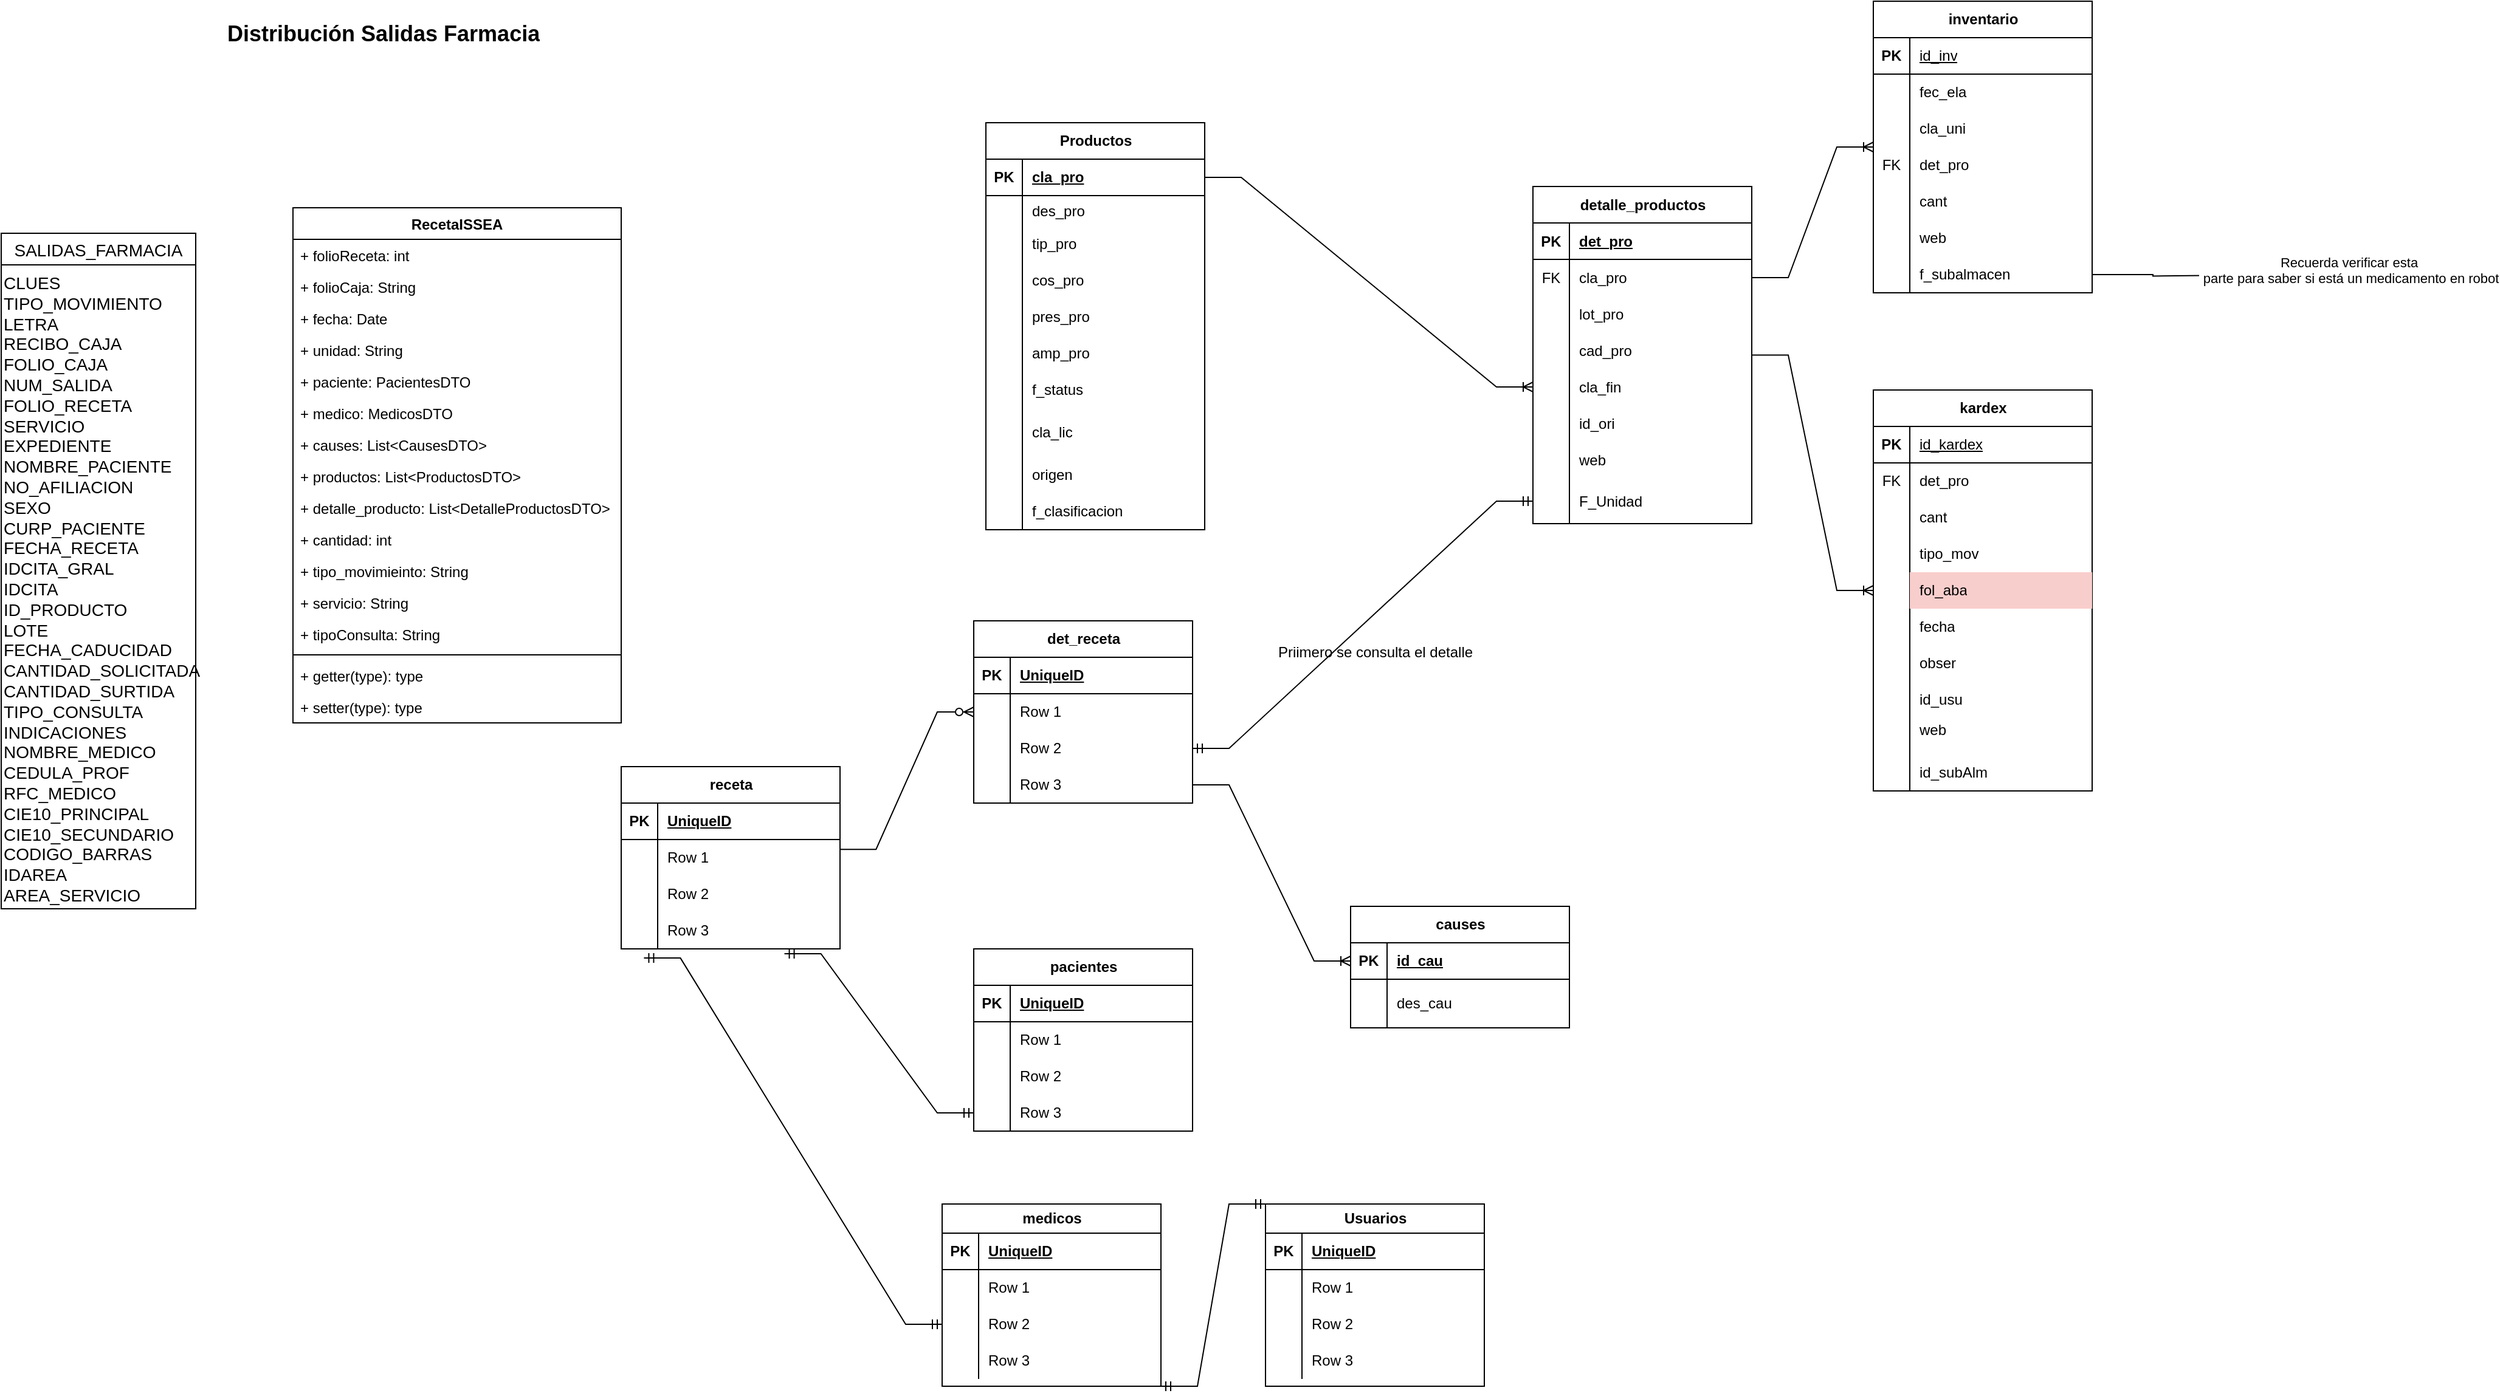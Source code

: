 <mxfile version="24.7.6">
  <diagram name="Página-1" id="9l5-8XcfHl97PFsxdjfQ">
    <mxGraphModel dx="2574" dy="2041" grid="1" gridSize="10" guides="1" tooltips="1" connect="1" arrows="1" fold="1" page="1" pageScale="1" pageWidth="827" pageHeight="1169" math="0" shadow="0">
      <root>
        <mxCell id="0" />
        <mxCell id="1" parent="0" />
        <mxCell id="UXdDHIdw5RgtOmOYd0YT-75" value="SALIDAS_FARMACIA" style="swimlane;fontStyle=0;childLayout=stackLayout;horizontal=1;startSize=26;horizontalStack=0;resizeParent=1;resizeParentMax=0;resizeLast=0;collapsible=1;marginBottom=0;align=center;fontSize=14;" parent="1" vertex="1">
          <mxGeometry x="-360" y="-19" width="160" height="556" as="geometry" />
        </mxCell>
        <mxCell id="UXdDHIdw5RgtOmOYd0YT-22" value="CLUES&#xa;TIPO_MOVIMIENTO&#xa;LETRA&#xa;RECIBO_CAJA&#xa;FOLIO_CAJA&#xa;NUM_SALIDA&#xa;FOLIO_RECETA&#xa;SERVICIO&#xa;EXPEDIENTE&#xa;NOMBRE_PACIENTE&#xa;NO_AFILIACION&#xa;SEXO&#xa;CURP_PACIENTE&#xa;FECHA_RECETA&#xa;IDCITA_GRAL&#xa;IDCITA&#xa;ID_PRODUCTO&#xa;LOTE&#xa;FECHA_CADUCIDAD&#xa;CANTIDAD_SOLICITADA&#xa;CANTIDAD_SURTIDA&#xa;TIPO_CONSULTA&#xa;INDICACIONES&#xa;NOMBRE_MEDICO&#xa;CEDULA_PROF&#xa;RFC_MEDICO&#xa;CIE10_PRINCIPAL&#xa;CIE10_SECUNDARIO&#xa;CODIGO_BARRAS&#xa;IDAREA&#xa;AREA_SERVICIO" style="text;whiteSpace=wrap;fontFamily=Helvetica;fontSize=14;fontColor=default;fontStyle=0;" parent="UXdDHIdw5RgtOmOYd0YT-75" vertex="1">
          <mxGeometry y="26" width="160" height="530" as="geometry" />
        </mxCell>
        <mxCell id="UXdDHIdw5RgtOmOYd0YT-159" value="causes" style="shape=table;startSize=30;container=1;collapsible=1;childLayout=tableLayout;fixedRows=1;rowLines=0;fontStyle=1;align=center;resizeLast=1;html=1;" parent="1" vertex="1">
          <mxGeometry x="750" y="535" width="180" height="100" as="geometry" />
        </mxCell>
        <mxCell id="UXdDHIdw5RgtOmOYd0YT-160" value="" style="shape=tableRow;horizontal=0;startSize=0;swimlaneHead=0;swimlaneBody=0;fillColor=none;collapsible=0;dropTarget=0;points=[[0,0.5],[1,0.5]];portConstraint=eastwest;top=0;left=0;right=0;bottom=1;" parent="UXdDHIdw5RgtOmOYd0YT-159" vertex="1">
          <mxGeometry y="30" width="180" height="30" as="geometry" />
        </mxCell>
        <mxCell id="UXdDHIdw5RgtOmOYd0YT-161" value="PK" style="shape=partialRectangle;connectable=0;fillColor=none;top=0;left=0;bottom=0;right=0;fontStyle=1;overflow=hidden;whiteSpace=wrap;html=1;" parent="UXdDHIdw5RgtOmOYd0YT-160" vertex="1">
          <mxGeometry width="30" height="30" as="geometry">
            <mxRectangle width="30" height="30" as="alternateBounds" />
          </mxGeometry>
        </mxCell>
        <mxCell id="UXdDHIdw5RgtOmOYd0YT-162" value="id_cau" style="shape=partialRectangle;connectable=0;fillColor=none;top=0;left=0;bottom=0;right=0;align=left;spacingLeft=6;fontStyle=5;overflow=hidden;whiteSpace=wrap;html=1;" parent="UXdDHIdw5RgtOmOYd0YT-160" vertex="1">
          <mxGeometry x="30" width="150" height="30" as="geometry">
            <mxRectangle width="150" height="30" as="alternateBounds" />
          </mxGeometry>
        </mxCell>
        <mxCell id="UXdDHIdw5RgtOmOYd0YT-163" value="" style="shape=tableRow;horizontal=0;startSize=0;swimlaneHead=0;swimlaneBody=0;fillColor=none;collapsible=0;dropTarget=0;points=[[0,0.5],[1,0.5]];portConstraint=eastwest;top=0;left=0;right=0;bottom=0;" parent="UXdDHIdw5RgtOmOYd0YT-159" vertex="1">
          <mxGeometry y="60" width="180" height="40" as="geometry" />
        </mxCell>
        <mxCell id="UXdDHIdw5RgtOmOYd0YT-164" value="" style="shape=partialRectangle;connectable=0;fillColor=none;top=0;left=0;bottom=0;right=0;editable=1;overflow=hidden;whiteSpace=wrap;html=1;" parent="UXdDHIdw5RgtOmOYd0YT-163" vertex="1">
          <mxGeometry width="30" height="40" as="geometry">
            <mxRectangle width="30" height="40" as="alternateBounds" />
          </mxGeometry>
        </mxCell>
        <mxCell id="UXdDHIdw5RgtOmOYd0YT-165" value="des_cau" style="shape=partialRectangle;connectable=0;fillColor=none;top=0;left=0;bottom=0;right=0;align=left;spacingLeft=6;overflow=hidden;whiteSpace=wrap;html=1;" parent="UXdDHIdw5RgtOmOYd0YT-163" vertex="1">
          <mxGeometry x="30" width="150" height="40" as="geometry">
            <mxRectangle width="150" height="40" as="alternateBounds" />
          </mxGeometry>
        </mxCell>
        <mxCell id="UXdDHIdw5RgtOmOYd0YT-172" value="" style="group" parent="1" vertex="1" connectable="0">
          <mxGeometry x="900" y="-210" width="460" height="650" as="geometry" />
        </mxCell>
        <mxCell id="UXdDHIdw5RgtOmOYd0YT-79" value="detalle_productos" style="shape=table;startSize=30;container=1;collapsible=1;childLayout=tableLayout;fixedRows=1;rowLines=0;fontStyle=1;align=center;resizeLast=1;html=1;" parent="UXdDHIdw5RgtOmOYd0YT-172" vertex="1">
          <mxGeometry y="152.5" width="180" height="277.5" as="geometry" />
        </mxCell>
        <mxCell id="UXdDHIdw5RgtOmOYd0YT-80" value="" style="shape=tableRow;horizontal=0;startSize=0;swimlaneHead=0;swimlaneBody=0;fillColor=none;collapsible=0;dropTarget=0;points=[[0,0.5],[1,0.5]];portConstraint=eastwest;top=0;left=0;right=0;bottom=1;" parent="UXdDHIdw5RgtOmOYd0YT-79" vertex="1">
          <mxGeometry y="30" width="180" height="30" as="geometry" />
        </mxCell>
        <mxCell id="UXdDHIdw5RgtOmOYd0YT-81" value="PK" style="shape=partialRectangle;connectable=0;fillColor=none;top=0;left=0;bottom=0;right=0;fontStyle=1;overflow=hidden;whiteSpace=wrap;html=1;" parent="UXdDHIdw5RgtOmOYd0YT-80" vertex="1">
          <mxGeometry width="30" height="30" as="geometry">
            <mxRectangle width="30" height="30" as="alternateBounds" />
          </mxGeometry>
        </mxCell>
        <mxCell id="UXdDHIdw5RgtOmOYd0YT-82" value="det_pro" style="shape=partialRectangle;connectable=0;fillColor=none;top=0;left=0;bottom=0;right=0;align=left;spacingLeft=6;fontStyle=5;overflow=hidden;whiteSpace=wrap;html=1;" parent="UXdDHIdw5RgtOmOYd0YT-80" vertex="1">
          <mxGeometry x="30" width="150" height="30" as="geometry">
            <mxRectangle width="150" height="30" as="alternateBounds" />
          </mxGeometry>
        </mxCell>
        <mxCell id="UXdDHIdw5RgtOmOYd0YT-83" value="" style="shape=tableRow;horizontal=0;startSize=0;swimlaneHead=0;swimlaneBody=0;fillColor=none;collapsible=0;dropTarget=0;points=[[0,0.5],[1,0.5]];portConstraint=eastwest;top=0;left=0;right=0;bottom=0;" parent="UXdDHIdw5RgtOmOYd0YT-79" vertex="1">
          <mxGeometry y="60" width="180" height="30" as="geometry" />
        </mxCell>
        <mxCell id="UXdDHIdw5RgtOmOYd0YT-84" value="FK" style="shape=partialRectangle;connectable=0;fillColor=none;top=0;left=0;bottom=0;right=0;editable=1;overflow=hidden;whiteSpace=wrap;html=1;" parent="UXdDHIdw5RgtOmOYd0YT-83" vertex="1">
          <mxGeometry width="30" height="30" as="geometry">
            <mxRectangle width="30" height="30" as="alternateBounds" />
          </mxGeometry>
        </mxCell>
        <mxCell id="UXdDHIdw5RgtOmOYd0YT-85" value="cla_pro" style="shape=partialRectangle;connectable=0;fillColor=none;top=0;left=0;bottom=0;right=0;align=left;spacingLeft=6;overflow=hidden;whiteSpace=wrap;html=1;" parent="UXdDHIdw5RgtOmOYd0YT-83" vertex="1">
          <mxGeometry x="30" width="150" height="30" as="geometry">
            <mxRectangle width="150" height="30" as="alternateBounds" />
          </mxGeometry>
        </mxCell>
        <mxCell id="UXdDHIdw5RgtOmOYd0YT-86" value="" style="shape=tableRow;horizontal=0;startSize=0;swimlaneHead=0;swimlaneBody=0;fillColor=none;collapsible=0;dropTarget=0;points=[[0,0.5],[1,0.5]];portConstraint=eastwest;top=0;left=0;right=0;bottom=0;" parent="UXdDHIdw5RgtOmOYd0YT-79" vertex="1">
          <mxGeometry y="90" width="180" height="30" as="geometry" />
        </mxCell>
        <mxCell id="UXdDHIdw5RgtOmOYd0YT-87" value="" style="shape=partialRectangle;connectable=0;fillColor=none;top=0;left=0;bottom=0;right=0;editable=1;overflow=hidden;whiteSpace=wrap;html=1;" parent="UXdDHIdw5RgtOmOYd0YT-86" vertex="1">
          <mxGeometry width="30" height="30" as="geometry">
            <mxRectangle width="30" height="30" as="alternateBounds" />
          </mxGeometry>
        </mxCell>
        <mxCell id="UXdDHIdw5RgtOmOYd0YT-88" value="lot_pro" style="shape=partialRectangle;connectable=0;fillColor=none;top=0;left=0;bottom=0;right=0;align=left;spacingLeft=6;overflow=hidden;whiteSpace=wrap;html=1;" parent="UXdDHIdw5RgtOmOYd0YT-86" vertex="1">
          <mxGeometry x="30" width="150" height="30" as="geometry">
            <mxRectangle width="150" height="30" as="alternateBounds" />
          </mxGeometry>
        </mxCell>
        <mxCell id="UXdDHIdw5RgtOmOYd0YT-89" value="" style="shape=tableRow;horizontal=0;startSize=0;swimlaneHead=0;swimlaneBody=0;fillColor=none;collapsible=0;dropTarget=0;points=[[0,0.5],[1,0.5]];portConstraint=eastwest;top=0;left=0;right=0;bottom=0;" parent="UXdDHIdw5RgtOmOYd0YT-79" vertex="1">
          <mxGeometry y="120" width="180" height="30" as="geometry" />
        </mxCell>
        <mxCell id="UXdDHIdw5RgtOmOYd0YT-90" value="" style="shape=partialRectangle;connectable=0;fillColor=none;top=0;left=0;bottom=0;right=0;editable=1;overflow=hidden;whiteSpace=wrap;html=1;" parent="UXdDHIdw5RgtOmOYd0YT-89" vertex="1">
          <mxGeometry width="30" height="30" as="geometry">
            <mxRectangle width="30" height="30" as="alternateBounds" />
          </mxGeometry>
        </mxCell>
        <mxCell id="UXdDHIdw5RgtOmOYd0YT-91" value="cad_pro" style="shape=partialRectangle;connectable=0;fillColor=none;top=0;left=0;bottom=0;right=0;align=left;spacingLeft=6;overflow=hidden;whiteSpace=wrap;html=1;" parent="UXdDHIdw5RgtOmOYd0YT-89" vertex="1">
          <mxGeometry x="30" width="150" height="30" as="geometry">
            <mxRectangle width="150" height="30" as="alternateBounds" />
          </mxGeometry>
        </mxCell>
        <mxCell id="UXdDHIdw5RgtOmOYd0YT-92" value="" style="shape=tableRow;horizontal=0;startSize=0;swimlaneHead=0;swimlaneBody=0;fillColor=none;collapsible=0;dropTarget=0;points=[[0,0.5],[1,0.5]];portConstraint=eastwest;top=0;left=0;right=0;bottom=0;" parent="UXdDHIdw5RgtOmOYd0YT-79" vertex="1">
          <mxGeometry y="150" width="180" height="30" as="geometry" />
        </mxCell>
        <mxCell id="UXdDHIdw5RgtOmOYd0YT-93" value="" style="shape=partialRectangle;connectable=0;fillColor=none;top=0;left=0;bottom=0;right=0;editable=1;overflow=hidden;whiteSpace=wrap;html=1;" parent="UXdDHIdw5RgtOmOYd0YT-92" vertex="1">
          <mxGeometry width="30" height="30" as="geometry">
            <mxRectangle width="30" height="30" as="alternateBounds" />
          </mxGeometry>
        </mxCell>
        <mxCell id="UXdDHIdw5RgtOmOYd0YT-94" value="cla_fin" style="shape=partialRectangle;connectable=0;fillColor=none;top=0;left=0;bottom=0;right=0;align=left;spacingLeft=6;overflow=hidden;whiteSpace=wrap;html=1;" parent="UXdDHIdw5RgtOmOYd0YT-92" vertex="1">
          <mxGeometry x="30" width="150" height="30" as="geometry">
            <mxRectangle width="150" height="30" as="alternateBounds" />
          </mxGeometry>
        </mxCell>
        <mxCell id="UXdDHIdw5RgtOmOYd0YT-95" value="" style="shape=tableRow;horizontal=0;startSize=0;swimlaneHead=0;swimlaneBody=0;fillColor=none;collapsible=0;dropTarget=0;points=[[0,0.5],[1,0.5]];portConstraint=eastwest;top=0;left=0;right=0;bottom=0;" parent="UXdDHIdw5RgtOmOYd0YT-79" vertex="1">
          <mxGeometry y="180" width="180" height="30" as="geometry" />
        </mxCell>
        <mxCell id="UXdDHIdw5RgtOmOYd0YT-96" value="" style="shape=partialRectangle;connectable=0;fillColor=none;top=0;left=0;bottom=0;right=0;editable=1;overflow=hidden;whiteSpace=wrap;html=1;" parent="UXdDHIdw5RgtOmOYd0YT-95" vertex="1">
          <mxGeometry width="30" height="30" as="geometry">
            <mxRectangle width="30" height="30" as="alternateBounds" />
          </mxGeometry>
        </mxCell>
        <mxCell id="UXdDHIdw5RgtOmOYd0YT-97" value="id_ori" style="shape=partialRectangle;connectable=0;fillColor=none;top=0;left=0;bottom=0;right=0;align=left;spacingLeft=6;overflow=hidden;whiteSpace=wrap;html=1;" parent="UXdDHIdw5RgtOmOYd0YT-95" vertex="1">
          <mxGeometry x="30" width="150" height="30" as="geometry">
            <mxRectangle width="150" height="30" as="alternateBounds" />
          </mxGeometry>
        </mxCell>
        <mxCell id="UXdDHIdw5RgtOmOYd0YT-98" value="" style="shape=tableRow;horizontal=0;startSize=0;swimlaneHead=0;swimlaneBody=0;fillColor=none;collapsible=0;dropTarget=0;points=[[0,0.5],[1,0.5]];portConstraint=eastwest;top=0;left=0;right=0;bottom=0;" parent="UXdDHIdw5RgtOmOYd0YT-79" vertex="1">
          <mxGeometry y="210" width="180" height="30" as="geometry" />
        </mxCell>
        <mxCell id="UXdDHIdw5RgtOmOYd0YT-99" value="" style="shape=partialRectangle;connectable=0;fillColor=none;top=0;left=0;bottom=0;right=0;editable=1;overflow=hidden;whiteSpace=wrap;html=1;" parent="UXdDHIdw5RgtOmOYd0YT-98" vertex="1">
          <mxGeometry width="30" height="30" as="geometry">
            <mxRectangle width="30" height="30" as="alternateBounds" />
          </mxGeometry>
        </mxCell>
        <mxCell id="UXdDHIdw5RgtOmOYd0YT-100" value="web" style="shape=partialRectangle;connectable=0;fillColor=none;top=0;left=0;bottom=0;right=0;align=left;spacingLeft=6;overflow=hidden;whiteSpace=wrap;html=1;" parent="UXdDHIdw5RgtOmOYd0YT-98" vertex="1">
          <mxGeometry x="30" width="150" height="30" as="geometry">
            <mxRectangle width="150" height="30" as="alternateBounds" />
          </mxGeometry>
        </mxCell>
        <mxCell id="UXdDHIdw5RgtOmOYd0YT-101" value="" style="shape=tableRow;horizontal=0;startSize=0;swimlaneHead=0;swimlaneBody=0;fillColor=none;collapsible=0;dropTarget=0;points=[[0,0.5],[1,0.5]];portConstraint=eastwest;top=0;left=0;right=0;bottom=0;" parent="UXdDHIdw5RgtOmOYd0YT-79" vertex="1">
          <mxGeometry y="240" width="180" height="38" as="geometry" />
        </mxCell>
        <mxCell id="UXdDHIdw5RgtOmOYd0YT-102" value="" style="shape=partialRectangle;connectable=0;fillColor=none;top=0;left=0;bottom=0;right=0;editable=1;overflow=hidden;whiteSpace=wrap;html=1;" parent="UXdDHIdw5RgtOmOYd0YT-101" vertex="1">
          <mxGeometry width="30" height="38" as="geometry">
            <mxRectangle width="30" height="38" as="alternateBounds" />
          </mxGeometry>
        </mxCell>
        <mxCell id="UXdDHIdw5RgtOmOYd0YT-103" value="F_Unidad" style="shape=partialRectangle;connectable=0;fillColor=none;top=0;left=0;bottom=0;right=0;align=left;spacingLeft=6;overflow=hidden;whiteSpace=wrap;html=1;" parent="UXdDHIdw5RgtOmOYd0YT-101" vertex="1">
          <mxGeometry x="30" width="150" height="38" as="geometry">
            <mxRectangle width="150" height="38" as="alternateBounds" />
          </mxGeometry>
        </mxCell>
        <mxCell id="UXdDHIdw5RgtOmOYd0YT-104" value="inventario" style="shape=table;startSize=30;container=1;collapsible=1;childLayout=tableLayout;fixedRows=1;rowLines=0;fontStyle=1;align=center;resizeLast=1;html=1;" parent="UXdDHIdw5RgtOmOYd0YT-172" vertex="1">
          <mxGeometry x="280" width="180" height="240" as="geometry" />
        </mxCell>
        <mxCell id="UXdDHIdw5RgtOmOYd0YT-105" value="" style="shape=tableRow;horizontal=0;startSize=0;swimlaneHead=0;swimlaneBody=0;fillColor=none;collapsible=0;dropTarget=0;points=[[0,0.5],[1,0.5]];portConstraint=eastwest;top=0;left=0;right=0;bottom=1;" parent="UXdDHIdw5RgtOmOYd0YT-104" vertex="1">
          <mxGeometry y="30" width="180" height="30" as="geometry" />
        </mxCell>
        <mxCell id="UXdDHIdw5RgtOmOYd0YT-106" value="PK" style="shape=partialRectangle;connectable=0;fillColor=none;top=0;left=0;bottom=0;right=0;fontStyle=1;overflow=hidden;whiteSpace=wrap;html=1;" parent="UXdDHIdw5RgtOmOYd0YT-105" vertex="1">
          <mxGeometry width="30" height="30" as="geometry">
            <mxRectangle width="30" height="30" as="alternateBounds" />
          </mxGeometry>
        </mxCell>
        <mxCell id="UXdDHIdw5RgtOmOYd0YT-107" value="&lt;span style=&quot;font-weight: 400;&quot;&gt;id_inv&lt;/span&gt;" style="shape=partialRectangle;connectable=0;fillColor=none;top=0;left=0;bottom=0;right=0;align=left;spacingLeft=6;fontStyle=5;overflow=hidden;whiteSpace=wrap;html=1;" parent="UXdDHIdw5RgtOmOYd0YT-105" vertex="1">
          <mxGeometry x="30" width="150" height="30" as="geometry">
            <mxRectangle width="150" height="30" as="alternateBounds" />
          </mxGeometry>
        </mxCell>
        <mxCell id="UXdDHIdw5RgtOmOYd0YT-108" value="" style="shape=tableRow;horizontal=0;startSize=0;swimlaneHead=0;swimlaneBody=0;fillColor=none;collapsible=0;dropTarget=0;points=[[0,0.5],[1,0.5]];portConstraint=eastwest;top=0;left=0;right=0;bottom=0;" parent="UXdDHIdw5RgtOmOYd0YT-104" vertex="1">
          <mxGeometry y="60" width="180" height="30" as="geometry" />
        </mxCell>
        <mxCell id="UXdDHIdw5RgtOmOYd0YT-109" value="" style="shape=partialRectangle;connectable=0;fillColor=none;top=0;left=0;bottom=0;right=0;editable=1;overflow=hidden;whiteSpace=wrap;html=1;" parent="UXdDHIdw5RgtOmOYd0YT-108" vertex="1">
          <mxGeometry width="30" height="30" as="geometry">
            <mxRectangle width="30" height="30" as="alternateBounds" />
          </mxGeometry>
        </mxCell>
        <mxCell id="UXdDHIdw5RgtOmOYd0YT-110" value="fec_ela" style="shape=partialRectangle;connectable=0;fillColor=none;top=0;left=0;bottom=0;right=0;align=left;spacingLeft=6;overflow=hidden;whiteSpace=wrap;html=1;" parent="UXdDHIdw5RgtOmOYd0YT-108" vertex="1">
          <mxGeometry x="30" width="150" height="30" as="geometry">
            <mxRectangle width="150" height="30" as="alternateBounds" />
          </mxGeometry>
        </mxCell>
        <mxCell id="UXdDHIdw5RgtOmOYd0YT-111" value="" style="shape=tableRow;horizontal=0;startSize=0;swimlaneHead=0;swimlaneBody=0;fillColor=none;collapsible=0;dropTarget=0;points=[[0,0.5],[1,0.5]];portConstraint=eastwest;top=0;left=0;right=0;bottom=0;" parent="UXdDHIdw5RgtOmOYd0YT-104" vertex="1">
          <mxGeometry y="90" width="180" height="30" as="geometry" />
        </mxCell>
        <mxCell id="UXdDHIdw5RgtOmOYd0YT-112" value="" style="shape=partialRectangle;connectable=0;fillColor=none;top=0;left=0;bottom=0;right=0;editable=1;overflow=hidden;whiteSpace=wrap;html=1;" parent="UXdDHIdw5RgtOmOYd0YT-111" vertex="1">
          <mxGeometry width="30" height="30" as="geometry">
            <mxRectangle width="30" height="30" as="alternateBounds" />
          </mxGeometry>
        </mxCell>
        <mxCell id="UXdDHIdw5RgtOmOYd0YT-113" value="cla_uni" style="shape=partialRectangle;connectable=0;fillColor=none;top=0;left=0;bottom=0;right=0;align=left;spacingLeft=6;overflow=hidden;whiteSpace=wrap;html=1;" parent="UXdDHIdw5RgtOmOYd0YT-111" vertex="1">
          <mxGeometry x="30" width="150" height="30" as="geometry">
            <mxRectangle width="150" height="30" as="alternateBounds" />
          </mxGeometry>
        </mxCell>
        <mxCell id="UXdDHIdw5RgtOmOYd0YT-114" value="" style="shape=tableRow;horizontal=0;startSize=0;swimlaneHead=0;swimlaneBody=0;fillColor=none;collapsible=0;dropTarget=0;points=[[0,0.5],[1,0.5]];portConstraint=eastwest;top=0;left=0;right=0;bottom=0;" parent="UXdDHIdw5RgtOmOYd0YT-104" vertex="1">
          <mxGeometry y="120" width="180" height="30" as="geometry" />
        </mxCell>
        <mxCell id="UXdDHIdw5RgtOmOYd0YT-115" value="FK" style="shape=partialRectangle;connectable=0;fillColor=none;top=0;left=0;bottom=0;right=0;editable=1;overflow=hidden;whiteSpace=wrap;html=1;" parent="UXdDHIdw5RgtOmOYd0YT-114" vertex="1">
          <mxGeometry width="30" height="30" as="geometry">
            <mxRectangle width="30" height="30" as="alternateBounds" />
          </mxGeometry>
        </mxCell>
        <mxCell id="UXdDHIdw5RgtOmOYd0YT-116" value="det_pro" style="shape=partialRectangle;connectable=0;fillColor=none;top=0;left=0;bottom=0;right=0;align=left;spacingLeft=6;overflow=hidden;whiteSpace=wrap;html=1;" parent="UXdDHIdw5RgtOmOYd0YT-114" vertex="1">
          <mxGeometry x="30" width="150" height="30" as="geometry">
            <mxRectangle width="150" height="30" as="alternateBounds" />
          </mxGeometry>
        </mxCell>
        <mxCell id="UXdDHIdw5RgtOmOYd0YT-117" value="" style="shape=tableRow;horizontal=0;startSize=0;swimlaneHead=0;swimlaneBody=0;fillColor=none;collapsible=0;dropTarget=0;points=[[0,0.5],[1,0.5]];portConstraint=eastwest;top=0;left=0;right=0;bottom=0;" parent="UXdDHIdw5RgtOmOYd0YT-104" vertex="1">
          <mxGeometry y="150" width="180" height="30" as="geometry" />
        </mxCell>
        <mxCell id="UXdDHIdw5RgtOmOYd0YT-118" value="" style="shape=partialRectangle;connectable=0;fillColor=none;top=0;left=0;bottom=0;right=0;editable=1;overflow=hidden;whiteSpace=wrap;html=1;" parent="UXdDHIdw5RgtOmOYd0YT-117" vertex="1">
          <mxGeometry width="30" height="30" as="geometry">
            <mxRectangle width="30" height="30" as="alternateBounds" />
          </mxGeometry>
        </mxCell>
        <mxCell id="UXdDHIdw5RgtOmOYd0YT-119" value="cant" style="shape=partialRectangle;connectable=0;fillColor=none;top=0;left=0;bottom=0;right=0;align=left;spacingLeft=6;overflow=hidden;whiteSpace=wrap;html=1;" parent="UXdDHIdw5RgtOmOYd0YT-117" vertex="1">
          <mxGeometry x="30" width="150" height="30" as="geometry">
            <mxRectangle width="150" height="30" as="alternateBounds" />
          </mxGeometry>
        </mxCell>
        <mxCell id="UXdDHIdw5RgtOmOYd0YT-120" value="" style="shape=tableRow;horizontal=0;startSize=0;swimlaneHead=0;swimlaneBody=0;fillColor=none;collapsible=0;dropTarget=0;points=[[0,0.5],[1,0.5]];portConstraint=eastwest;top=0;left=0;right=0;bottom=0;" parent="UXdDHIdw5RgtOmOYd0YT-104" vertex="1">
          <mxGeometry y="180" width="180" height="30" as="geometry" />
        </mxCell>
        <mxCell id="UXdDHIdw5RgtOmOYd0YT-121" value="" style="shape=partialRectangle;connectable=0;fillColor=none;top=0;left=0;bottom=0;right=0;editable=1;overflow=hidden;whiteSpace=wrap;html=1;" parent="UXdDHIdw5RgtOmOYd0YT-120" vertex="1">
          <mxGeometry width="30" height="30" as="geometry">
            <mxRectangle width="30" height="30" as="alternateBounds" />
          </mxGeometry>
        </mxCell>
        <mxCell id="UXdDHIdw5RgtOmOYd0YT-122" value="web" style="shape=partialRectangle;connectable=0;fillColor=none;top=0;left=0;bottom=0;right=0;align=left;spacingLeft=6;overflow=hidden;whiteSpace=wrap;html=1;" parent="UXdDHIdw5RgtOmOYd0YT-120" vertex="1">
          <mxGeometry x="30" width="150" height="30" as="geometry">
            <mxRectangle width="150" height="30" as="alternateBounds" />
          </mxGeometry>
        </mxCell>
        <mxCell id="UXdDHIdw5RgtOmOYd0YT-123" value="" style="shape=tableRow;horizontal=0;startSize=0;swimlaneHead=0;swimlaneBody=0;fillColor=none;collapsible=0;dropTarget=0;points=[[0,0.5],[1,0.5]];portConstraint=eastwest;top=0;left=0;right=0;bottom=0;" parent="UXdDHIdw5RgtOmOYd0YT-104" vertex="1">
          <mxGeometry y="210" width="180" height="30" as="geometry" />
        </mxCell>
        <mxCell id="UXdDHIdw5RgtOmOYd0YT-124" value="" style="shape=partialRectangle;connectable=0;fillColor=none;top=0;left=0;bottom=0;right=0;editable=1;overflow=hidden;whiteSpace=wrap;html=1;" parent="UXdDHIdw5RgtOmOYd0YT-123" vertex="1">
          <mxGeometry width="30" height="30" as="geometry">
            <mxRectangle width="30" height="30" as="alternateBounds" />
          </mxGeometry>
        </mxCell>
        <mxCell id="UXdDHIdw5RgtOmOYd0YT-125" value="f_subalmacen" style="shape=partialRectangle;connectable=0;fillColor=none;top=0;left=0;bottom=0;right=0;align=left;spacingLeft=6;overflow=hidden;whiteSpace=wrap;html=1;" parent="UXdDHIdw5RgtOmOYd0YT-123" vertex="1">
          <mxGeometry x="30" width="150" height="30" as="geometry">
            <mxRectangle width="150" height="30" as="alternateBounds" />
          </mxGeometry>
        </mxCell>
        <mxCell id="UXdDHIdw5RgtOmOYd0YT-126" value="kardex" style="shape=table;startSize=30;container=1;collapsible=1;childLayout=tableLayout;fixedRows=1;rowLines=0;fontStyle=1;align=center;resizeLast=1;html=1;" parent="UXdDHIdw5RgtOmOYd0YT-172" vertex="1">
          <mxGeometry x="280" y="320" width="180" height="330" as="geometry" />
        </mxCell>
        <mxCell id="UXdDHIdw5RgtOmOYd0YT-127" value="" style="shape=tableRow;horizontal=0;startSize=0;swimlaneHead=0;swimlaneBody=0;fillColor=none;collapsible=0;dropTarget=0;points=[[0,0.5],[1,0.5]];portConstraint=eastwest;top=0;left=0;right=0;bottom=1;" parent="UXdDHIdw5RgtOmOYd0YT-126" vertex="1">
          <mxGeometry y="30" width="180" height="30" as="geometry" />
        </mxCell>
        <mxCell id="UXdDHIdw5RgtOmOYd0YT-128" value="PK" style="shape=partialRectangle;connectable=0;fillColor=none;top=0;left=0;bottom=0;right=0;fontStyle=1;overflow=hidden;whiteSpace=wrap;html=1;" parent="UXdDHIdw5RgtOmOYd0YT-127" vertex="1">
          <mxGeometry width="30" height="30" as="geometry">
            <mxRectangle width="30" height="30" as="alternateBounds" />
          </mxGeometry>
        </mxCell>
        <mxCell id="UXdDHIdw5RgtOmOYd0YT-129" value="&lt;span style=&quot;font-weight: 400;&quot;&gt;id_kardex&lt;/span&gt;" style="shape=partialRectangle;connectable=0;fillColor=none;top=0;left=0;bottom=0;right=0;align=left;spacingLeft=6;fontStyle=5;overflow=hidden;whiteSpace=wrap;html=1;" parent="UXdDHIdw5RgtOmOYd0YT-127" vertex="1">
          <mxGeometry x="30" width="150" height="30" as="geometry">
            <mxRectangle width="150" height="30" as="alternateBounds" />
          </mxGeometry>
        </mxCell>
        <mxCell id="UXdDHIdw5RgtOmOYd0YT-130" value="" style="shape=tableRow;horizontal=0;startSize=0;swimlaneHead=0;swimlaneBody=0;fillColor=none;collapsible=0;dropTarget=0;points=[[0,0.5],[1,0.5]];portConstraint=eastwest;top=0;left=0;right=0;bottom=0;" parent="UXdDHIdw5RgtOmOYd0YT-126" vertex="1">
          <mxGeometry y="60" width="180" height="30" as="geometry" />
        </mxCell>
        <mxCell id="UXdDHIdw5RgtOmOYd0YT-131" value="FK" style="shape=partialRectangle;connectable=0;fillColor=none;top=0;left=0;bottom=0;right=0;editable=1;overflow=hidden;whiteSpace=wrap;html=1;" parent="UXdDHIdw5RgtOmOYd0YT-130" vertex="1">
          <mxGeometry width="30" height="30" as="geometry">
            <mxRectangle width="30" height="30" as="alternateBounds" />
          </mxGeometry>
        </mxCell>
        <mxCell id="UXdDHIdw5RgtOmOYd0YT-132" value="det_pro" style="shape=partialRectangle;connectable=0;fillColor=none;top=0;left=0;bottom=0;right=0;align=left;spacingLeft=6;overflow=hidden;whiteSpace=wrap;html=1;" parent="UXdDHIdw5RgtOmOYd0YT-130" vertex="1">
          <mxGeometry x="30" width="150" height="30" as="geometry">
            <mxRectangle width="150" height="30" as="alternateBounds" />
          </mxGeometry>
        </mxCell>
        <mxCell id="UXdDHIdw5RgtOmOYd0YT-133" value="" style="shape=tableRow;horizontal=0;startSize=0;swimlaneHead=0;swimlaneBody=0;fillColor=none;collapsible=0;dropTarget=0;points=[[0,0.5],[1,0.5]];portConstraint=eastwest;top=0;left=0;right=0;bottom=0;" parent="UXdDHIdw5RgtOmOYd0YT-126" vertex="1">
          <mxGeometry y="90" width="180" height="30" as="geometry" />
        </mxCell>
        <mxCell id="UXdDHIdw5RgtOmOYd0YT-134" value="" style="shape=partialRectangle;connectable=0;fillColor=none;top=0;left=0;bottom=0;right=0;editable=1;overflow=hidden;whiteSpace=wrap;html=1;" parent="UXdDHIdw5RgtOmOYd0YT-133" vertex="1">
          <mxGeometry width="30" height="30" as="geometry">
            <mxRectangle width="30" height="30" as="alternateBounds" />
          </mxGeometry>
        </mxCell>
        <mxCell id="UXdDHIdw5RgtOmOYd0YT-135" value="cant" style="shape=partialRectangle;connectable=0;fillColor=none;top=0;left=0;bottom=0;right=0;align=left;spacingLeft=6;overflow=hidden;whiteSpace=wrap;html=1;" parent="UXdDHIdw5RgtOmOYd0YT-133" vertex="1">
          <mxGeometry x="30" width="150" height="30" as="geometry">
            <mxRectangle width="150" height="30" as="alternateBounds" />
          </mxGeometry>
        </mxCell>
        <mxCell id="UXdDHIdw5RgtOmOYd0YT-136" value="" style="shape=tableRow;horizontal=0;startSize=0;swimlaneHead=0;swimlaneBody=0;fillColor=none;collapsible=0;dropTarget=0;points=[[0,0.5],[1,0.5]];portConstraint=eastwest;top=0;left=0;right=0;bottom=0;" parent="UXdDHIdw5RgtOmOYd0YT-126" vertex="1">
          <mxGeometry y="120" width="180" height="30" as="geometry" />
        </mxCell>
        <mxCell id="UXdDHIdw5RgtOmOYd0YT-137" value="" style="shape=partialRectangle;connectable=0;fillColor=none;top=0;left=0;bottom=0;right=0;editable=1;overflow=hidden;whiteSpace=wrap;html=1;" parent="UXdDHIdw5RgtOmOYd0YT-136" vertex="1">
          <mxGeometry width="30" height="30" as="geometry">
            <mxRectangle width="30" height="30" as="alternateBounds" />
          </mxGeometry>
        </mxCell>
        <mxCell id="UXdDHIdw5RgtOmOYd0YT-138" value="tipo_mov" style="shape=partialRectangle;connectable=0;fillColor=none;top=0;left=0;bottom=0;right=0;align=left;spacingLeft=6;overflow=hidden;whiteSpace=wrap;html=1;" parent="UXdDHIdw5RgtOmOYd0YT-136" vertex="1">
          <mxGeometry x="30" width="150" height="30" as="geometry">
            <mxRectangle width="150" height="30" as="alternateBounds" />
          </mxGeometry>
        </mxCell>
        <mxCell id="UXdDHIdw5RgtOmOYd0YT-139" value="" style="shape=tableRow;horizontal=0;startSize=0;swimlaneHead=0;swimlaneBody=0;fillColor=none;collapsible=0;dropTarget=0;points=[[0,0.5],[1,0.5]];portConstraint=eastwest;top=0;left=0;right=0;bottom=0;" parent="UXdDHIdw5RgtOmOYd0YT-126" vertex="1">
          <mxGeometry y="150" width="180" height="30" as="geometry" />
        </mxCell>
        <mxCell id="UXdDHIdw5RgtOmOYd0YT-140" value="" style="shape=partialRectangle;connectable=0;fillColor=none;top=0;left=0;bottom=0;right=0;editable=1;overflow=hidden;whiteSpace=wrap;html=1;" parent="UXdDHIdw5RgtOmOYd0YT-139" vertex="1">
          <mxGeometry width="30" height="30" as="geometry">
            <mxRectangle width="30" height="30" as="alternateBounds" />
          </mxGeometry>
        </mxCell>
        <mxCell id="UXdDHIdw5RgtOmOYd0YT-141" value="fol_aba" style="shape=partialRectangle;connectable=0;fillColor=#f8cecc;top=0;left=0;bottom=0;right=0;align=left;spacingLeft=6;overflow=hidden;whiteSpace=wrap;html=1;strokeColor=#b85450;" parent="UXdDHIdw5RgtOmOYd0YT-139" vertex="1">
          <mxGeometry x="30" width="150" height="30" as="geometry">
            <mxRectangle width="150" height="30" as="alternateBounds" />
          </mxGeometry>
        </mxCell>
        <mxCell id="UXdDHIdw5RgtOmOYd0YT-142" value="" style="shape=tableRow;horizontal=0;startSize=0;swimlaneHead=0;swimlaneBody=0;fillColor=none;collapsible=0;dropTarget=0;points=[[0,0.5],[1,0.5]];portConstraint=eastwest;top=0;left=0;right=0;bottom=0;" parent="UXdDHIdw5RgtOmOYd0YT-126" vertex="1">
          <mxGeometry y="180" width="180" height="30" as="geometry" />
        </mxCell>
        <mxCell id="UXdDHIdw5RgtOmOYd0YT-143" value="" style="shape=partialRectangle;connectable=0;fillColor=none;top=0;left=0;bottom=0;right=0;editable=1;overflow=hidden;whiteSpace=wrap;html=1;" parent="UXdDHIdw5RgtOmOYd0YT-142" vertex="1">
          <mxGeometry width="30" height="30" as="geometry">
            <mxRectangle width="30" height="30" as="alternateBounds" />
          </mxGeometry>
        </mxCell>
        <mxCell id="UXdDHIdw5RgtOmOYd0YT-144" value="fecha" style="shape=partialRectangle;connectable=0;fillColor=none;top=0;left=0;bottom=0;right=0;align=left;spacingLeft=6;overflow=hidden;whiteSpace=wrap;html=1;" parent="UXdDHIdw5RgtOmOYd0YT-142" vertex="1">
          <mxGeometry x="30" width="150" height="30" as="geometry">
            <mxRectangle width="150" height="30" as="alternateBounds" />
          </mxGeometry>
        </mxCell>
        <mxCell id="UXdDHIdw5RgtOmOYd0YT-145" value="" style="shape=tableRow;horizontal=0;startSize=0;swimlaneHead=0;swimlaneBody=0;fillColor=none;collapsible=0;dropTarget=0;points=[[0,0.5],[1,0.5]];portConstraint=eastwest;top=0;left=0;right=0;bottom=0;" parent="UXdDHIdw5RgtOmOYd0YT-126" vertex="1">
          <mxGeometry y="210" width="180" height="30" as="geometry" />
        </mxCell>
        <mxCell id="UXdDHIdw5RgtOmOYd0YT-146" value="" style="shape=partialRectangle;connectable=0;fillColor=none;top=0;left=0;bottom=0;right=0;editable=1;overflow=hidden;whiteSpace=wrap;html=1;" parent="UXdDHIdw5RgtOmOYd0YT-145" vertex="1">
          <mxGeometry width="30" height="30" as="geometry">
            <mxRectangle width="30" height="30" as="alternateBounds" />
          </mxGeometry>
        </mxCell>
        <mxCell id="UXdDHIdw5RgtOmOYd0YT-147" value="obser" style="shape=partialRectangle;connectable=0;fillColor=none;top=0;left=0;bottom=0;right=0;align=left;spacingLeft=6;overflow=hidden;whiteSpace=wrap;html=1;" parent="UXdDHIdw5RgtOmOYd0YT-145" vertex="1">
          <mxGeometry x="30" width="150" height="30" as="geometry">
            <mxRectangle width="150" height="30" as="alternateBounds" />
          </mxGeometry>
        </mxCell>
        <mxCell id="UXdDHIdw5RgtOmOYd0YT-148" value="" style="shape=tableRow;horizontal=0;startSize=0;swimlaneHead=0;swimlaneBody=0;fillColor=none;collapsible=0;dropTarget=0;points=[[0,0.5],[1,0.5]];portConstraint=eastwest;top=0;left=0;right=0;bottom=0;" parent="UXdDHIdw5RgtOmOYd0YT-126" vertex="1">
          <mxGeometry y="240" width="180" height="30" as="geometry" />
        </mxCell>
        <mxCell id="UXdDHIdw5RgtOmOYd0YT-149" value="" style="shape=partialRectangle;connectable=0;fillColor=none;top=0;left=0;bottom=0;right=0;editable=1;overflow=hidden;whiteSpace=wrap;html=1;" parent="UXdDHIdw5RgtOmOYd0YT-148" vertex="1">
          <mxGeometry width="30" height="30" as="geometry">
            <mxRectangle width="30" height="30" as="alternateBounds" />
          </mxGeometry>
        </mxCell>
        <mxCell id="UXdDHIdw5RgtOmOYd0YT-150" value="id_usu" style="shape=partialRectangle;connectable=0;fillColor=none;top=0;left=0;bottom=0;right=0;align=left;spacingLeft=6;overflow=hidden;whiteSpace=wrap;html=1;" parent="UXdDHIdw5RgtOmOYd0YT-148" vertex="1">
          <mxGeometry x="30" width="150" height="30" as="geometry">
            <mxRectangle width="150" height="30" as="alternateBounds" />
          </mxGeometry>
        </mxCell>
        <mxCell id="UXdDHIdw5RgtOmOYd0YT-151" value="" style="shape=tableRow;horizontal=0;startSize=0;swimlaneHead=0;swimlaneBody=0;fillColor=none;collapsible=0;dropTarget=0;points=[[0,0.5],[1,0.5]];portConstraint=eastwest;top=0;left=0;right=0;bottom=0;" parent="UXdDHIdw5RgtOmOYd0YT-126" vertex="1">
          <mxGeometry y="270" width="180" height="30" as="geometry" />
        </mxCell>
        <mxCell id="UXdDHIdw5RgtOmOYd0YT-152" value="" style="shape=partialRectangle;connectable=0;fillColor=none;top=0;left=0;bottom=0;right=0;editable=1;overflow=hidden;whiteSpace=wrap;html=1;" parent="UXdDHIdw5RgtOmOYd0YT-151" vertex="1">
          <mxGeometry width="30" height="30" as="geometry">
            <mxRectangle width="30" height="30" as="alternateBounds" />
          </mxGeometry>
        </mxCell>
        <mxCell id="UXdDHIdw5RgtOmOYd0YT-153" value="web&lt;div&gt;&lt;br&gt;&lt;/div&gt;" style="shape=partialRectangle;connectable=0;fillColor=none;top=0;left=0;bottom=0;right=0;align=left;spacingLeft=6;overflow=hidden;whiteSpace=wrap;html=1;" parent="UXdDHIdw5RgtOmOYd0YT-151" vertex="1">
          <mxGeometry x="30" width="150" height="30" as="geometry">
            <mxRectangle width="150" height="30" as="alternateBounds" />
          </mxGeometry>
        </mxCell>
        <mxCell id="UXdDHIdw5RgtOmOYd0YT-154" value="" style="shape=tableRow;horizontal=0;startSize=0;swimlaneHead=0;swimlaneBody=0;fillColor=none;collapsible=0;dropTarget=0;points=[[0,0.5],[1,0.5]];portConstraint=eastwest;top=0;left=0;right=0;bottom=0;" parent="UXdDHIdw5RgtOmOYd0YT-126" vertex="1">
          <mxGeometry y="300" width="180" height="30" as="geometry" />
        </mxCell>
        <mxCell id="UXdDHIdw5RgtOmOYd0YT-155" value="" style="shape=partialRectangle;connectable=0;fillColor=none;top=0;left=0;bottom=0;right=0;editable=1;overflow=hidden;whiteSpace=wrap;html=1;" parent="UXdDHIdw5RgtOmOYd0YT-154" vertex="1">
          <mxGeometry width="30" height="30" as="geometry">
            <mxRectangle width="30" height="30" as="alternateBounds" />
          </mxGeometry>
        </mxCell>
        <mxCell id="UXdDHIdw5RgtOmOYd0YT-156" value="id_subAlm" style="shape=partialRectangle;connectable=0;fillColor=none;top=0;left=0;bottom=0;right=0;align=left;spacingLeft=6;overflow=hidden;whiteSpace=wrap;html=1;" parent="UXdDHIdw5RgtOmOYd0YT-154" vertex="1">
          <mxGeometry x="30" width="150" height="30" as="geometry">
            <mxRectangle width="150" height="30" as="alternateBounds" />
          </mxGeometry>
        </mxCell>
        <mxCell id="UXdDHIdw5RgtOmOYd0YT-157" value="" style="edgeStyle=entityRelationEdgeStyle;fontSize=12;html=1;endArrow=ERoneToMany;rounded=0;exitX=1;exitY=0.5;exitDx=0;exitDy=0;" parent="UXdDHIdw5RgtOmOYd0YT-172" source="UXdDHIdw5RgtOmOYd0YT-83" target="UXdDHIdw5RgtOmOYd0YT-104" edge="1">
          <mxGeometry width="100" height="100" relative="1" as="geometry">
            <mxPoint x="80" y="160" as="sourcePoint" />
            <mxPoint x="180" y="60" as="targetPoint" />
          </mxGeometry>
        </mxCell>
        <mxCell id="UXdDHIdw5RgtOmOYd0YT-158" value="" style="edgeStyle=entityRelationEdgeStyle;fontSize=12;html=1;endArrow=ERoneToMany;rounded=0;" parent="UXdDHIdw5RgtOmOYd0YT-172" source="UXdDHIdw5RgtOmOYd0YT-79" target="UXdDHIdw5RgtOmOYd0YT-126" edge="1">
          <mxGeometry width="100" height="100" relative="1" as="geometry">
            <mxPoint x="100" y="560" as="sourcePoint" />
            <mxPoint x="200" y="460" as="targetPoint" />
          </mxGeometry>
        </mxCell>
        <mxCell id="pD6FDNNJ_FdonBXpAUJ2-36" style="edgeStyle=orthogonalEdgeStyle;rounded=0;orthogonalLoop=1;jettySize=auto;html=1;exitX=1;exitY=0.5;exitDx=0;exitDy=0;" edge="1" parent="UXdDHIdw5RgtOmOYd0YT-172" source="UXdDHIdw5RgtOmOYd0YT-123">
          <mxGeometry relative="1" as="geometry">
            <mxPoint x="560.0" y="225.667" as="targetPoint" />
          </mxGeometry>
        </mxCell>
        <mxCell id="pD6FDNNJ_FdonBXpAUJ2-37" value="Recuerda verificar esta&lt;div&gt;&amp;nbsp;parte para saber si está un medicamento en robot&lt;div&gt;&lt;br&gt;&lt;/div&gt;&lt;/div&gt;" style="edgeLabel;html=1;align=center;verticalAlign=middle;resizable=0;points=[];" vertex="1" connectable="0" parent="pD6FDNNJ_FdonBXpAUJ2-36">
          <mxGeometry x="0.921" y="1" relative="1" as="geometry">
            <mxPoint x="115" y="3" as="offset" />
          </mxGeometry>
        </mxCell>
        <mxCell id="UXdDHIdw5RgtOmOYd0YT-173" value="receta" style="shape=table;startSize=30;container=1;collapsible=1;childLayout=tableLayout;fixedRows=1;rowLines=0;fontStyle=1;align=center;resizeLast=1;html=1;" parent="1" vertex="1">
          <mxGeometry x="150" y="420" width="180" height="150" as="geometry" />
        </mxCell>
        <mxCell id="UXdDHIdw5RgtOmOYd0YT-174" value="" style="shape=tableRow;horizontal=0;startSize=0;swimlaneHead=0;swimlaneBody=0;fillColor=none;collapsible=0;dropTarget=0;points=[[0,0.5],[1,0.5]];portConstraint=eastwest;top=0;left=0;right=0;bottom=1;" parent="UXdDHIdw5RgtOmOYd0YT-173" vertex="1">
          <mxGeometry y="30" width="180" height="30" as="geometry" />
        </mxCell>
        <mxCell id="UXdDHIdw5RgtOmOYd0YT-175" value="PK" style="shape=partialRectangle;connectable=0;fillColor=none;top=0;left=0;bottom=0;right=0;fontStyle=1;overflow=hidden;whiteSpace=wrap;html=1;" parent="UXdDHIdw5RgtOmOYd0YT-174" vertex="1">
          <mxGeometry width="30" height="30" as="geometry">
            <mxRectangle width="30" height="30" as="alternateBounds" />
          </mxGeometry>
        </mxCell>
        <mxCell id="UXdDHIdw5RgtOmOYd0YT-176" value="UniqueID" style="shape=partialRectangle;connectable=0;fillColor=none;top=0;left=0;bottom=0;right=0;align=left;spacingLeft=6;fontStyle=5;overflow=hidden;whiteSpace=wrap;html=1;" parent="UXdDHIdw5RgtOmOYd0YT-174" vertex="1">
          <mxGeometry x="30" width="150" height="30" as="geometry">
            <mxRectangle width="150" height="30" as="alternateBounds" />
          </mxGeometry>
        </mxCell>
        <mxCell id="UXdDHIdw5RgtOmOYd0YT-177" value="" style="shape=tableRow;horizontal=0;startSize=0;swimlaneHead=0;swimlaneBody=0;fillColor=none;collapsible=0;dropTarget=0;points=[[0,0.5],[1,0.5]];portConstraint=eastwest;top=0;left=0;right=0;bottom=0;" parent="UXdDHIdw5RgtOmOYd0YT-173" vertex="1">
          <mxGeometry y="60" width="180" height="30" as="geometry" />
        </mxCell>
        <mxCell id="UXdDHIdw5RgtOmOYd0YT-178" value="" style="shape=partialRectangle;connectable=0;fillColor=none;top=0;left=0;bottom=0;right=0;editable=1;overflow=hidden;whiteSpace=wrap;html=1;" parent="UXdDHIdw5RgtOmOYd0YT-177" vertex="1">
          <mxGeometry width="30" height="30" as="geometry">
            <mxRectangle width="30" height="30" as="alternateBounds" />
          </mxGeometry>
        </mxCell>
        <mxCell id="UXdDHIdw5RgtOmOYd0YT-179" value="Row 1" style="shape=partialRectangle;connectable=0;fillColor=none;top=0;left=0;bottom=0;right=0;align=left;spacingLeft=6;overflow=hidden;whiteSpace=wrap;html=1;" parent="UXdDHIdw5RgtOmOYd0YT-177" vertex="1">
          <mxGeometry x="30" width="150" height="30" as="geometry">
            <mxRectangle width="150" height="30" as="alternateBounds" />
          </mxGeometry>
        </mxCell>
        <mxCell id="UXdDHIdw5RgtOmOYd0YT-180" value="" style="shape=tableRow;horizontal=0;startSize=0;swimlaneHead=0;swimlaneBody=0;fillColor=none;collapsible=0;dropTarget=0;points=[[0,0.5],[1,0.5]];portConstraint=eastwest;top=0;left=0;right=0;bottom=0;" parent="UXdDHIdw5RgtOmOYd0YT-173" vertex="1">
          <mxGeometry y="90" width="180" height="30" as="geometry" />
        </mxCell>
        <mxCell id="UXdDHIdw5RgtOmOYd0YT-181" value="" style="shape=partialRectangle;connectable=0;fillColor=none;top=0;left=0;bottom=0;right=0;editable=1;overflow=hidden;whiteSpace=wrap;html=1;" parent="UXdDHIdw5RgtOmOYd0YT-180" vertex="1">
          <mxGeometry width="30" height="30" as="geometry">
            <mxRectangle width="30" height="30" as="alternateBounds" />
          </mxGeometry>
        </mxCell>
        <mxCell id="UXdDHIdw5RgtOmOYd0YT-182" value="Row 2" style="shape=partialRectangle;connectable=0;fillColor=none;top=0;left=0;bottom=0;right=0;align=left;spacingLeft=6;overflow=hidden;whiteSpace=wrap;html=1;" parent="UXdDHIdw5RgtOmOYd0YT-180" vertex="1">
          <mxGeometry x="30" width="150" height="30" as="geometry">
            <mxRectangle width="150" height="30" as="alternateBounds" />
          </mxGeometry>
        </mxCell>
        <mxCell id="UXdDHIdw5RgtOmOYd0YT-183" value="" style="shape=tableRow;horizontal=0;startSize=0;swimlaneHead=0;swimlaneBody=0;fillColor=none;collapsible=0;dropTarget=0;points=[[0,0.5],[1,0.5]];portConstraint=eastwest;top=0;left=0;right=0;bottom=0;" parent="UXdDHIdw5RgtOmOYd0YT-173" vertex="1">
          <mxGeometry y="120" width="180" height="30" as="geometry" />
        </mxCell>
        <mxCell id="UXdDHIdw5RgtOmOYd0YT-184" value="" style="shape=partialRectangle;connectable=0;fillColor=none;top=0;left=0;bottom=0;right=0;editable=1;overflow=hidden;whiteSpace=wrap;html=1;" parent="UXdDHIdw5RgtOmOYd0YT-183" vertex="1">
          <mxGeometry width="30" height="30" as="geometry">
            <mxRectangle width="30" height="30" as="alternateBounds" />
          </mxGeometry>
        </mxCell>
        <mxCell id="UXdDHIdw5RgtOmOYd0YT-185" value="Row 3" style="shape=partialRectangle;connectable=0;fillColor=none;top=0;left=0;bottom=0;right=0;align=left;spacingLeft=6;overflow=hidden;whiteSpace=wrap;html=1;" parent="UXdDHIdw5RgtOmOYd0YT-183" vertex="1">
          <mxGeometry x="30" width="150" height="30" as="geometry">
            <mxRectangle width="150" height="30" as="alternateBounds" />
          </mxGeometry>
        </mxCell>
        <mxCell id="UXdDHIdw5RgtOmOYd0YT-199" value="medicos" style="shape=table;startSize=24;container=1;collapsible=1;childLayout=tableLayout;fixedRows=1;rowLines=0;fontStyle=1;align=center;resizeLast=1;html=1;" parent="1" vertex="1">
          <mxGeometry x="414" y="780" width="180" height="150" as="geometry" />
        </mxCell>
        <mxCell id="UXdDHIdw5RgtOmOYd0YT-200" value="" style="shape=tableRow;horizontal=0;startSize=0;swimlaneHead=0;swimlaneBody=0;fillColor=none;collapsible=0;dropTarget=0;points=[[0,0.5],[1,0.5]];portConstraint=eastwest;top=0;left=0;right=0;bottom=1;" parent="UXdDHIdw5RgtOmOYd0YT-199" vertex="1">
          <mxGeometry y="24" width="180" height="30" as="geometry" />
        </mxCell>
        <mxCell id="UXdDHIdw5RgtOmOYd0YT-201" value="PK" style="shape=partialRectangle;connectable=0;fillColor=none;top=0;left=0;bottom=0;right=0;fontStyle=1;overflow=hidden;whiteSpace=wrap;html=1;" parent="UXdDHIdw5RgtOmOYd0YT-200" vertex="1">
          <mxGeometry width="30" height="30" as="geometry">
            <mxRectangle width="30" height="30" as="alternateBounds" />
          </mxGeometry>
        </mxCell>
        <mxCell id="UXdDHIdw5RgtOmOYd0YT-202" value="UniqueID" style="shape=partialRectangle;connectable=0;fillColor=none;top=0;left=0;bottom=0;right=0;align=left;spacingLeft=6;fontStyle=5;overflow=hidden;whiteSpace=wrap;html=1;" parent="UXdDHIdw5RgtOmOYd0YT-200" vertex="1">
          <mxGeometry x="30" width="150" height="30" as="geometry">
            <mxRectangle width="150" height="30" as="alternateBounds" />
          </mxGeometry>
        </mxCell>
        <mxCell id="UXdDHIdw5RgtOmOYd0YT-203" value="" style="shape=tableRow;horizontal=0;startSize=0;swimlaneHead=0;swimlaneBody=0;fillColor=none;collapsible=0;dropTarget=0;points=[[0,0.5],[1,0.5]];portConstraint=eastwest;top=0;left=0;right=0;bottom=0;" parent="UXdDHIdw5RgtOmOYd0YT-199" vertex="1">
          <mxGeometry y="54" width="180" height="30" as="geometry" />
        </mxCell>
        <mxCell id="UXdDHIdw5RgtOmOYd0YT-204" value="" style="shape=partialRectangle;connectable=0;fillColor=none;top=0;left=0;bottom=0;right=0;editable=1;overflow=hidden;whiteSpace=wrap;html=1;" parent="UXdDHIdw5RgtOmOYd0YT-203" vertex="1">
          <mxGeometry width="30" height="30" as="geometry">
            <mxRectangle width="30" height="30" as="alternateBounds" />
          </mxGeometry>
        </mxCell>
        <mxCell id="UXdDHIdw5RgtOmOYd0YT-205" value="Row 1" style="shape=partialRectangle;connectable=0;fillColor=none;top=0;left=0;bottom=0;right=0;align=left;spacingLeft=6;overflow=hidden;whiteSpace=wrap;html=1;" parent="UXdDHIdw5RgtOmOYd0YT-203" vertex="1">
          <mxGeometry x="30" width="150" height="30" as="geometry">
            <mxRectangle width="150" height="30" as="alternateBounds" />
          </mxGeometry>
        </mxCell>
        <mxCell id="UXdDHIdw5RgtOmOYd0YT-206" value="" style="shape=tableRow;horizontal=0;startSize=0;swimlaneHead=0;swimlaneBody=0;fillColor=none;collapsible=0;dropTarget=0;points=[[0,0.5],[1,0.5]];portConstraint=eastwest;top=0;left=0;right=0;bottom=0;" parent="UXdDHIdw5RgtOmOYd0YT-199" vertex="1">
          <mxGeometry y="84" width="180" height="30" as="geometry" />
        </mxCell>
        <mxCell id="UXdDHIdw5RgtOmOYd0YT-207" value="" style="shape=partialRectangle;connectable=0;fillColor=none;top=0;left=0;bottom=0;right=0;editable=1;overflow=hidden;whiteSpace=wrap;html=1;" parent="UXdDHIdw5RgtOmOYd0YT-206" vertex="1">
          <mxGeometry width="30" height="30" as="geometry">
            <mxRectangle width="30" height="30" as="alternateBounds" />
          </mxGeometry>
        </mxCell>
        <mxCell id="UXdDHIdw5RgtOmOYd0YT-208" value="Row 2" style="shape=partialRectangle;connectable=0;fillColor=none;top=0;left=0;bottom=0;right=0;align=left;spacingLeft=6;overflow=hidden;whiteSpace=wrap;html=1;" parent="UXdDHIdw5RgtOmOYd0YT-206" vertex="1">
          <mxGeometry x="30" width="150" height="30" as="geometry">
            <mxRectangle width="150" height="30" as="alternateBounds" />
          </mxGeometry>
        </mxCell>
        <mxCell id="UXdDHIdw5RgtOmOYd0YT-209" value="" style="shape=tableRow;horizontal=0;startSize=0;swimlaneHead=0;swimlaneBody=0;fillColor=none;collapsible=0;dropTarget=0;points=[[0,0.5],[1,0.5]];portConstraint=eastwest;top=0;left=0;right=0;bottom=0;" parent="UXdDHIdw5RgtOmOYd0YT-199" vertex="1">
          <mxGeometry y="114" width="180" height="30" as="geometry" />
        </mxCell>
        <mxCell id="UXdDHIdw5RgtOmOYd0YT-210" value="" style="shape=partialRectangle;connectable=0;fillColor=none;top=0;left=0;bottom=0;right=0;editable=1;overflow=hidden;whiteSpace=wrap;html=1;" parent="UXdDHIdw5RgtOmOYd0YT-209" vertex="1">
          <mxGeometry width="30" height="30" as="geometry">
            <mxRectangle width="30" height="30" as="alternateBounds" />
          </mxGeometry>
        </mxCell>
        <mxCell id="UXdDHIdw5RgtOmOYd0YT-211" value="Row 3" style="shape=partialRectangle;connectable=0;fillColor=none;top=0;left=0;bottom=0;right=0;align=left;spacingLeft=6;overflow=hidden;whiteSpace=wrap;html=1;" parent="UXdDHIdw5RgtOmOYd0YT-209" vertex="1">
          <mxGeometry x="30" width="150" height="30" as="geometry">
            <mxRectangle width="150" height="30" as="alternateBounds" />
          </mxGeometry>
        </mxCell>
        <mxCell id="UXdDHIdw5RgtOmOYd0YT-212" value="pacientes" style="shape=table;startSize=30;container=1;collapsible=1;childLayout=tableLayout;fixedRows=1;rowLines=0;fontStyle=1;align=center;resizeLast=1;html=1;" parent="1" vertex="1">
          <mxGeometry x="440" y="570" width="180" height="150" as="geometry" />
        </mxCell>
        <mxCell id="UXdDHIdw5RgtOmOYd0YT-213" value="" style="shape=tableRow;horizontal=0;startSize=0;swimlaneHead=0;swimlaneBody=0;fillColor=none;collapsible=0;dropTarget=0;points=[[0,0.5],[1,0.5]];portConstraint=eastwest;top=0;left=0;right=0;bottom=1;" parent="UXdDHIdw5RgtOmOYd0YT-212" vertex="1">
          <mxGeometry y="30" width="180" height="30" as="geometry" />
        </mxCell>
        <mxCell id="UXdDHIdw5RgtOmOYd0YT-214" value="PK" style="shape=partialRectangle;connectable=0;fillColor=none;top=0;left=0;bottom=0;right=0;fontStyle=1;overflow=hidden;whiteSpace=wrap;html=1;" parent="UXdDHIdw5RgtOmOYd0YT-213" vertex="1">
          <mxGeometry width="30" height="30" as="geometry">
            <mxRectangle width="30" height="30" as="alternateBounds" />
          </mxGeometry>
        </mxCell>
        <mxCell id="UXdDHIdw5RgtOmOYd0YT-215" value="UniqueID" style="shape=partialRectangle;connectable=0;fillColor=none;top=0;left=0;bottom=0;right=0;align=left;spacingLeft=6;fontStyle=5;overflow=hidden;whiteSpace=wrap;html=1;" parent="UXdDHIdw5RgtOmOYd0YT-213" vertex="1">
          <mxGeometry x="30" width="150" height="30" as="geometry">
            <mxRectangle width="150" height="30" as="alternateBounds" />
          </mxGeometry>
        </mxCell>
        <mxCell id="UXdDHIdw5RgtOmOYd0YT-216" value="" style="shape=tableRow;horizontal=0;startSize=0;swimlaneHead=0;swimlaneBody=0;fillColor=none;collapsible=0;dropTarget=0;points=[[0,0.5],[1,0.5]];portConstraint=eastwest;top=0;left=0;right=0;bottom=0;" parent="UXdDHIdw5RgtOmOYd0YT-212" vertex="1">
          <mxGeometry y="60" width="180" height="30" as="geometry" />
        </mxCell>
        <mxCell id="UXdDHIdw5RgtOmOYd0YT-217" value="" style="shape=partialRectangle;connectable=0;fillColor=none;top=0;left=0;bottom=0;right=0;editable=1;overflow=hidden;whiteSpace=wrap;html=1;" parent="UXdDHIdw5RgtOmOYd0YT-216" vertex="1">
          <mxGeometry width="30" height="30" as="geometry">
            <mxRectangle width="30" height="30" as="alternateBounds" />
          </mxGeometry>
        </mxCell>
        <mxCell id="UXdDHIdw5RgtOmOYd0YT-218" value="Row 1" style="shape=partialRectangle;connectable=0;fillColor=none;top=0;left=0;bottom=0;right=0;align=left;spacingLeft=6;overflow=hidden;whiteSpace=wrap;html=1;" parent="UXdDHIdw5RgtOmOYd0YT-216" vertex="1">
          <mxGeometry x="30" width="150" height="30" as="geometry">
            <mxRectangle width="150" height="30" as="alternateBounds" />
          </mxGeometry>
        </mxCell>
        <mxCell id="UXdDHIdw5RgtOmOYd0YT-219" value="" style="shape=tableRow;horizontal=0;startSize=0;swimlaneHead=0;swimlaneBody=0;fillColor=none;collapsible=0;dropTarget=0;points=[[0,0.5],[1,0.5]];portConstraint=eastwest;top=0;left=0;right=0;bottom=0;" parent="UXdDHIdw5RgtOmOYd0YT-212" vertex="1">
          <mxGeometry y="90" width="180" height="30" as="geometry" />
        </mxCell>
        <mxCell id="UXdDHIdw5RgtOmOYd0YT-220" value="" style="shape=partialRectangle;connectable=0;fillColor=none;top=0;left=0;bottom=0;right=0;editable=1;overflow=hidden;whiteSpace=wrap;html=1;" parent="UXdDHIdw5RgtOmOYd0YT-219" vertex="1">
          <mxGeometry width="30" height="30" as="geometry">
            <mxRectangle width="30" height="30" as="alternateBounds" />
          </mxGeometry>
        </mxCell>
        <mxCell id="UXdDHIdw5RgtOmOYd0YT-221" value="Row 2" style="shape=partialRectangle;connectable=0;fillColor=none;top=0;left=0;bottom=0;right=0;align=left;spacingLeft=6;overflow=hidden;whiteSpace=wrap;html=1;" parent="UXdDHIdw5RgtOmOYd0YT-219" vertex="1">
          <mxGeometry x="30" width="150" height="30" as="geometry">
            <mxRectangle width="150" height="30" as="alternateBounds" />
          </mxGeometry>
        </mxCell>
        <mxCell id="UXdDHIdw5RgtOmOYd0YT-222" value="" style="shape=tableRow;horizontal=0;startSize=0;swimlaneHead=0;swimlaneBody=0;fillColor=none;collapsible=0;dropTarget=0;points=[[0,0.5],[1,0.5]];portConstraint=eastwest;top=0;left=0;right=0;bottom=0;" parent="UXdDHIdw5RgtOmOYd0YT-212" vertex="1">
          <mxGeometry y="120" width="180" height="30" as="geometry" />
        </mxCell>
        <mxCell id="UXdDHIdw5RgtOmOYd0YT-223" value="" style="shape=partialRectangle;connectable=0;fillColor=none;top=0;left=0;bottom=0;right=0;editable=1;overflow=hidden;whiteSpace=wrap;html=1;" parent="UXdDHIdw5RgtOmOYd0YT-222" vertex="1">
          <mxGeometry width="30" height="30" as="geometry">
            <mxRectangle width="30" height="30" as="alternateBounds" />
          </mxGeometry>
        </mxCell>
        <mxCell id="UXdDHIdw5RgtOmOYd0YT-224" value="Row 3" style="shape=partialRectangle;connectable=0;fillColor=none;top=0;left=0;bottom=0;right=0;align=left;spacingLeft=6;overflow=hidden;whiteSpace=wrap;html=1;" parent="UXdDHIdw5RgtOmOYd0YT-222" vertex="1">
          <mxGeometry x="30" width="150" height="30" as="geometry">
            <mxRectangle width="150" height="30" as="alternateBounds" />
          </mxGeometry>
        </mxCell>
        <mxCell id="UXdDHIdw5RgtOmOYd0YT-227" value="" style="edgeStyle=entityRelationEdgeStyle;fontSize=12;html=1;endArrow=ERmandOne;startArrow=ERmandOne;rounded=0;exitX=0;exitY=0.5;exitDx=0;exitDy=0;entryX=0.746;entryY=1.133;entryDx=0;entryDy=0;entryPerimeter=0;" parent="1" source="UXdDHIdw5RgtOmOYd0YT-222" target="UXdDHIdw5RgtOmOYd0YT-183" edge="1">
          <mxGeometry width="100" height="100" relative="1" as="geometry">
            <mxPoint x="192.84" y="918.88" as="sourcePoint" />
            <mxPoint x="110.0" y="680.0" as="targetPoint" />
            <Array as="points">
              <mxPoint x="182.84" y="703.88" />
            </Array>
          </mxGeometry>
        </mxCell>
        <mxCell id="UXdDHIdw5RgtOmOYd0YT-228" value="" style="edgeStyle=entityRelationEdgeStyle;fontSize=12;html=1;endArrow=ERmandOne;startArrow=ERmandOne;rounded=0;entryX=0;entryY=0.5;entryDx=0;entryDy=0;exitX=0.104;exitY=1.252;exitDx=0;exitDy=0;exitPerimeter=0;" parent="1" source="UXdDHIdw5RgtOmOYd0YT-183" target="UXdDHIdw5RgtOmOYd0YT-206" edge="1">
          <mxGeometry width="100" height="100" relative="1" as="geometry">
            <mxPoint x="226" y="650" as="sourcePoint" />
            <mxPoint x="310" y="914" as="targetPoint" />
          </mxGeometry>
        </mxCell>
        <mxCell id="UXdDHIdw5RgtOmOYd0YT-229" value="" style="edgeStyle=entityRelationEdgeStyle;fontSize=12;html=1;endArrow=ERoneToMany;rounded=0;exitX=1;exitY=0.5;exitDx=0;exitDy=0;" parent="1" source="UXdDHIdw5RgtOmOYd0YT-196" edge="1">
          <mxGeometry width="100" height="100" relative="1" as="geometry">
            <mxPoint x="720" y="600" as="sourcePoint" />
            <mxPoint x="750" y="580" as="targetPoint" />
          </mxGeometry>
        </mxCell>
        <mxCell id="UXdDHIdw5RgtOmOYd0YT-231" value="" style="edgeStyle=entityRelationEdgeStyle;fontSize=12;html=1;endArrow=ERzeroToMany;endFill=1;rounded=0;entryX=0;entryY=0.5;entryDx=0;entryDy=0;exitX=0.998;exitY=1.27;exitDx=0;exitDy=0;exitPerimeter=0;" parent="1" source="UXdDHIdw5RgtOmOYd0YT-174" target="UXdDHIdw5RgtOmOYd0YT-190" edge="1">
          <mxGeometry width="100" height="100" relative="1" as="geometry">
            <mxPoint x="430" y="460" as="sourcePoint" />
            <mxPoint x="530" y="360" as="targetPoint" />
          </mxGeometry>
        </mxCell>
        <mxCell id="UXdDHIdw5RgtOmOYd0YT-186" value="det_receta" style="shape=table;startSize=30;container=1;collapsible=1;childLayout=tableLayout;fixedRows=1;rowLines=0;fontStyle=1;align=center;resizeLast=1;html=1;" parent="1" vertex="1">
          <mxGeometry x="440" y="300" width="180" height="150" as="geometry" />
        </mxCell>
        <mxCell id="UXdDHIdw5RgtOmOYd0YT-187" value="" style="shape=tableRow;horizontal=0;startSize=0;swimlaneHead=0;swimlaneBody=0;fillColor=none;collapsible=0;dropTarget=0;points=[[0,0.5],[1,0.5]];portConstraint=eastwest;top=0;left=0;right=0;bottom=1;" parent="UXdDHIdw5RgtOmOYd0YT-186" vertex="1">
          <mxGeometry y="30" width="180" height="30" as="geometry" />
        </mxCell>
        <mxCell id="UXdDHIdw5RgtOmOYd0YT-188" value="PK" style="shape=partialRectangle;connectable=0;fillColor=none;top=0;left=0;bottom=0;right=0;fontStyle=1;overflow=hidden;whiteSpace=wrap;html=1;" parent="UXdDHIdw5RgtOmOYd0YT-187" vertex="1">
          <mxGeometry width="30" height="30" as="geometry">
            <mxRectangle width="30" height="30" as="alternateBounds" />
          </mxGeometry>
        </mxCell>
        <mxCell id="UXdDHIdw5RgtOmOYd0YT-189" value="UniqueID" style="shape=partialRectangle;connectable=0;fillColor=none;top=0;left=0;bottom=0;right=0;align=left;spacingLeft=6;fontStyle=5;overflow=hidden;whiteSpace=wrap;html=1;" parent="UXdDHIdw5RgtOmOYd0YT-187" vertex="1">
          <mxGeometry x="30" width="150" height="30" as="geometry">
            <mxRectangle width="150" height="30" as="alternateBounds" />
          </mxGeometry>
        </mxCell>
        <mxCell id="UXdDHIdw5RgtOmOYd0YT-190" value="" style="shape=tableRow;horizontal=0;startSize=0;swimlaneHead=0;swimlaneBody=0;fillColor=none;collapsible=0;dropTarget=0;points=[[0,0.5],[1,0.5]];portConstraint=eastwest;top=0;left=0;right=0;bottom=0;" parent="UXdDHIdw5RgtOmOYd0YT-186" vertex="1">
          <mxGeometry y="60" width="180" height="30" as="geometry" />
        </mxCell>
        <mxCell id="UXdDHIdw5RgtOmOYd0YT-191" value="" style="shape=partialRectangle;connectable=0;fillColor=none;top=0;left=0;bottom=0;right=0;editable=1;overflow=hidden;whiteSpace=wrap;html=1;" parent="UXdDHIdw5RgtOmOYd0YT-190" vertex="1">
          <mxGeometry width="30" height="30" as="geometry">
            <mxRectangle width="30" height="30" as="alternateBounds" />
          </mxGeometry>
        </mxCell>
        <mxCell id="UXdDHIdw5RgtOmOYd0YT-192" value="Row 1" style="shape=partialRectangle;connectable=0;fillColor=none;top=0;left=0;bottom=0;right=0;align=left;spacingLeft=6;overflow=hidden;whiteSpace=wrap;html=1;" parent="UXdDHIdw5RgtOmOYd0YT-190" vertex="1">
          <mxGeometry x="30" width="150" height="30" as="geometry">
            <mxRectangle width="150" height="30" as="alternateBounds" />
          </mxGeometry>
        </mxCell>
        <mxCell id="UXdDHIdw5RgtOmOYd0YT-193" value="" style="shape=tableRow;horizontal=0;startSize=0;swimlaneHead=0;swimlaneBody=0;fillColor=none;collapsible=0;dropTarget=0;points=[[0,0.5],[1,0.5]];portConstraint=eastwest;top=0;left=0;right=0;bottom=0;" parent="UXdDHIdw5RgtOmOYd0YT-186" vertex="1">
          <mxGeometry y="90" width="180" height="30" as="geometry" />
        </mxCell>
        <mxCell id="UXdDHIdw5RgtOmOYd0YT-194" value="" style="shape=partialRectangle;connectable=0;fillColor=none;top=0;left=0;bottom=0;right=0;editable=1;overflow=hidden;whiteSpace=wrap;html=1;" parent="UXdDHIdw5RgtOmOYd0YT-193" vertex="1">
          <mxGeometry width="30" height="30" as="geometry">
            <mxRectangle width="30" height="30" as="alternateBounds" />
          </mxGeometry>
        </mxCell>
        <mxCell id="UXdDHIdw5RgtOmOYd0YT-195" value="Row 2" style="shape=partialRectangle;connectable=0;fillColor=none;top=0;left=0;bottom=0;right=0;align=left;spacingLeft=6;overflow=hidden;whiteSpace=wrap;html=1;" parent="UXdDHIdw5RgtOmOYd0YT-193" vertex="1">
          <mxGeometry x="30" width="150" height="30" as="geometry">
            <mxRectangle width="150" height="30" as="alternateBounds" />
          </mxGeometry>
        </mxCell>
        <mxCell id="UXdDHIdw5RgtOmOYd0YT-196" value="" style="shape=tableRow;horizontal=0;startSize=0;swimlaneHead=0;swimlaneBody=0;fillColor=none;collapsible=0;dropTarget=0;points=[[0,0.5],[1,0.5]];portConstraint=eastwest;top=0;left=0;right=0;bottom=0;" parent="UXdDHIdw5RgtOmOYd0YT-186" vertex="1">
          <mxGeometry y="120" width="180" height="30" as="geometry" />
        </mxCell>
        <mxCell id="UXdDHIdw5RgtOmOYd0YT-197" value="" style="shape=partialRectangle;connectable=0;fillColor=none;top=0;left=0;bottom=0;right=0;editable=1;overflow=hidden;whiteSpace=wrap;html=1;" parent="UXdDHIdw5RgtOmOYd0YT-196" vertex="1">
          <mxGeometry width="30" height="30" as="geometry">
            <mxRectangle width="30" height="30" as="alternateBounds" />
          </mxGeometry>
        </mxCell>
        <mxCell id="UXdDHIdw5RgtOmOYd0YT-198" value="Row 3" style="shape=partialRectangle;connectable=0;fillColor=none;top=0;left=0;bottom=0;right=0;align=left;spacingLeft=6;overflow=hidden;whiteSpace=wrap;html=1;" parent="UXdDHIdw5RgtOmOYd0YT-196" vertex="1">
          <mxGeometry x="30" width="150" height="30" as="geometry">
            <mxRectangle width="150" height="30" as="alternateBounds" />
          </mxGeometry>
        </mxCell>
        <mxCell id="hswC0oVqSVqGCXX_84Bt-3" value="&lt;font style=&quot;font-size: 18px;&quot;&gt;&lt;b&gt;Distribución Salidas Farmacia&lt;/b&gt;&lt;/font&gt;" style="text;strokeColor=none;fillColor=none;spacingLeft=4;spacingRight=4;overflow=hidden;rotatable=0;points=[[0,0.5],[1,0.5]];portConstraint=eastwest;fontSize=12;whiteSpace=wrap;html=1;" parent="1" vertex="1">
          <mxGeometry x="-180" y="-200" width="300" height="50" as="geometry" />
        </mxCell>
        <mxCell id="-V7tJ_qppPVup-17-1us-14" value="" style="edgeStyle=entityRelationEdgeStyle;fontSize=12;html=1;endArrow=ERoneToMany;rounded=0;entryX=0;entryY=0.5;entryDx=0;entryDy=0;exitX=1;exitY=0.5;exitDx=0;exitDy=0;" parent="1" source="-V7tJ_qppPVup-17-1us-16" target="UXdDHIdw5RgtOmOYd0YT-92" edge="1">
          <mxGeometry width="100" height="100" relative="1" as="geometry">
            <mxPoint x="650" y="135" as="sourcePoint" />
            <mxPoint x="790" y="110" as="targetPoint" />
          </mxGeometry>
        </mxCell>
        <mxCell id="-V7tJ_qppPVup-17-1us-15" value="Productos" style="shape=table;startSize=30;container=1;collapsible=1;childLayout=tableLayout;fixedRows=1;rowLines=0;fontStyle=1;align=center;resizeLast=1;html=1;" parent="1" vertex="1">
          <mxGeometry x="450" y="-110" width="180" height="335" as="geometry" />
        </mxCell>
        <mxCell id="-V7tJ_qppPVup-17-1us-16" value="" style="shape=tableRow;horizontal=0;startSize=0;swimlaneHead=0;swimlaneBody=0;fillColor=none;collapsible=0;dropTarget=0;points=[[0,0.5],[1,0.5]];portConstraint=eastwest;top=0;left=0;right=0;bottom=1;" parent="-V7tJ_qppPVup-17-1us-15" vertex="1">
          <mxGeometry y="30" width="180" height="30" as="geometry" />
        </mxCell>
        <mxCell id="-V7tJ_qppPVup-17-1us-17" value="PK" style="shape=partialRectangle;connectable=0;fillColor=none;top=0;left=0;bottom=0;right=0;fontStyle=1;overflow=hidden;whiteSpace=wrap;html=1;" parent="-V7tJ_qppPVup-17-1us-16" vertex="1">
          <mxGeometry width="30" height="30" as="geometry">
            <mxRectangle width="30" height="30" as="alternateBounds" />
          </mxGeometry>
        </mxCell>
        <mxCell id="-V7tJ_qppPVup-17-1us-18" value="cla_pro" style="shape=partialRectangle;connectable=0;fillColor=none;top=0;left=0;bottom=0;right=0;align=left;spacingLeft=6;fontStyle=5;overflow=hidden;whiteSpace=wrap;html=1;" parent="-V7tJ_qppPVup-17-1us-16" vertex="1">
          <mxGeometry x="30" width="150" height="30" as="geometry">
            <mxRectangle width="150" height="30" as="alternateBounds" />
          </mxGeometry>
        </mxCell>
        <mxCell id="-V7tJ_qppPVup-17-1us-19" value="" style="shape=tableRow;horizontal=0;startSize=0;swimlaneHead=0;swimlaneBody=0;fillColor=none;collapsible=0;dropTarget=0;points=[[0,0.5],[1,0.5]];portConstraint=eastwest;top=0;left=0;right=0;bottom=0;" parent="-V7tJ_qppPVup-17-1us-15" vertex="1">
          <mxGeometry y="60" width="180" height="25" as="geometry" />
        </mxCell>
        <mxCell id="-V7tJ_qppPVup-17-1us-20" value="" style="shape=partialRectangle;connectable=0;fillColor=none;top=0;left=0;bottom=0;right=0;editable=1;overflow=hidden;whiteSpace=wrap;html=1;" parent="-V7tJ_qppPVup-17-1us-19" vertex="1">
          <mxGeometry width="30" height="25" as="geometry">
            <mxRectangle width="30" height="25" as="alternateBounds" />
          </mxGeometry>
        </mxCell>
        <mxCell id="-V7tJ_qppPVup-17-1us-21" value="des_pro" style="shape=partialRectangle;connectable=0;fillColor=none;top=0;left=0;bottom=0;right=0;align=left;spacingLeft=6;overflow=hidden;whiteSpace=wrap;html=1;" parent="-V7tJ_qppPVup-17-1us-19" vertex="1">
          <mxGeometry x="30" width="150" height="25" as="geometry">
            <mxRectangle width="150" height="25" as="alternateBounds" />
          </mxGeometry>
        </mxCell>
        <mxCell id="-V7tJ_qppPVup-17-1us-22" value="" style="shape=tableRow;horizontal=0;startSize=0;swimlaneHead=0;swimlaneBody=0;fillColor=none;collapsible=0;dropTarget=0;points=[[0,0.5],[1,0.5]];portConstraint=eastwest;top=0;left=0;right=0;bottom=0;" parent="-V7tJ_qppPVup-17-1us-15" vertex="1">
          <mxGeometry y="85" width="180" height="30" as="geometry" />
        </mxCell>
        <mxCell id="-V7tJ_qppPVup-17-1us-23" value="" style="shape=partialRectangle;connectable=0;fillColor=none;top=0;left=0;bottom=0;right=0;editable=1;overflow=hidden;whiteSpace=wrap;html=1;" parent="-V7tJ_qppPVup-17-1us-22" vertex="1">
          <mxGeometry width="30" height="30" as="geometry">
            <mxRectangle width="30" height="30" as="alternateBounds" />
          </mxGeometry>
        </mxCell>
        <mxCell id="-V7tJ_qppPVup-17-1us-24" value="tip_pro" style="shape=partialRectangle;connectable=0;fillColor=none;top=0;left=0;bottom=0;right=0;align=left;spacingLeft=6;overflow=hidden;whiteSpace=wrap;html=1;" parent="-V7tJ_qppPVup-17-1us-22" vertex="1">
          <mxGeometry x="30" width="150" height="30" as="geometry">
            <mxRectangle width="150" height="30" as="alternateBounds" />
          </mxGeometry>
        </mxCell>
        <mxCell id="-V7tJ_qppPVup-17-1us-25" value="" style="shape=tableRow;horizontal=0;startSize=0;swimlaneHead=0;swimlaneBody=0;fillColor=none;collapsible=0;dropTarget=0;points=[[0,0.5],[1,0.5]];portConstraint=eastwest;top=0;left=0;right=0;bottom=0;" parent="-V7tJ_qppPVup-17-1us-15" vertex="1">
          <mxGeometry y="115" width="180" height="30" as="geometry" />
        </mxCell>
        <mxCell id="-V7tJ_qppPVup-17-1us-26" value="" style="shape=partialRectangle;connectable=0;fillColor=none;top=0;left=0;bottom=0;right=0;editable=1;overflow=hidden;whiteSpace=wrap;html=1;" parent="-V7tJ_qppPVup-17-1us-25" vertex="1">
          <mxGeometry width="30" height="30" as="geometry">
            <mxRectangle width="30" height="30" as="alternateBounds" />
          </mxGeometry>
        </mxCell>
        <mxCell id="-V7tJ_qppPVup-17-1us-27" value="cos_pro" style="shape=partialRectangle;connectable=0;fillColor=none;top=0;left=0;bottom=0;right=0;align=left;spacingLeft=6;overflow=hidden;whiteSpace=wrap;html=1;" parent="-V7tJ_qppPVup-17-1us-25" vertex="1">
          <mxGeometry x="30" width="150" height="30" as="geometry">
            <mxRectangle width="150" height="30" as="alternateBounds" />
          </mxGeometry>
        </mxCell>
        <mxCell id="-V7tJ_qppPVup-17-1us-28" value="" style="shape=tableRow;horizontal=0;startSize=0;swimlaneHead=0;swimlaneBody=0;fillColor=none;collapsible=0;dropTarget=0;points=[[0,0.5],[1,0.5]];portConstraint=eastwest;top=0;left=0;right=0;bottom=0;" parent="-V7tJ_qppPVup-17-1us-15" vertex="1">
          <mxGeometry y="145" width="180" height="30" as="geometry" />
        </mxCell>
        <mxCell id="-V7tJ_qppPVup-17-1us-29" value="" style="shape=partialRectangle;connectable=0;fillColor=none;top=0;left=0;bottom=0;right=0;editable=1;overflow=hidden;whiteSpace=wrap;html=1;" parent="-V7tJ_qppPVup-17-1us-28" vertex="1">
          <mxGeometry width="30" height="30" as="geometry">
            <mxRectangle width="30" height="30" as="alternateBounds" />
          </mxGeometry>
        </mxCell>
        <mxCell id="-V7tJ_qppPVup-17-1us-30" value="pres_pro" style="shape=partialRectangle;connectable=0;fillColor=none;top=0;left=0;bottom=0;right=0;align=left;spacingLeft=6;overflow=hidden;whiteSpace=wrap;html=1;" parent="-V7tJ_qppPVup-17-1us-28" vertex="1">
          <mxGeometry x="30" width="150" height="30" as="geometry">
            <mxRectangle width="150" height="30" as="alternateBounds" />
          </mxGeometry>
        </mxCell>
        <mxCell id="-V7tJ_qppPVup-17-1us-31" value="" style="shape=tableRow;horizontal=0;startSize=0;swimlaneHead=0;swimlaneBody=0;fillColor=none;collapsible=0;dropTarget=0;points=[[0,0.5],[1,0.5]];portConstraint=eastwest;top=0;left=0;right=0;bottom=0;" parent="-V7tJ_qppPVup-17-1us-15" vertex="1">
          <mxGeometry y="175" width="180" height="30" as="geometry" />
        </mxCell>
        <mxCell id="-V7tJ_qppPVup-17-1us-32" value="" style="shape=partialRectangle;connectable=0;fillColor=none;top=0;left=0;bottom=0;right=0;editable=1;overflow=hidden;whiteSpace=wrap;html=1;" parent="-V7tJ_qppPVup-17-1us-31" vertex="1">
          <mxGeometry width="30" height="30" as="geometry">
            <mxRectangle width="30" height="30" as="alternateBounds" />
          </mxGeometry>
        </mxCell>
        <mxCell id="-V7tJ_qppPVup-17-1us-33" value="amp_pro" style="shape=partialRectangle;connectable=0;fillColor=none;top=0;left=0;bottom=0;right=0;align=left;spacingLeft=6;overflow=hidden;whiteSpace=wrap;html=1;" parent="-V7tJ_qppPVup-17-1us-31" vertex="1">
          <mxGeometry x="30" width="150" height="30" as="geometry">
            <mxRectangle width="150" height="30" as="alternateBounds" />
          </mxGeometry>
        </mxCell>
        <mxCell id="-V7tJ_qppPVup-17-1us-34" value="" style="shape=tableRow;horizontal=0;startSize=0;swimlaneHead=0;swimlaneBody=0;fillColor=none;collapsible=0;dropTarget=0;points=[[0,0.5],[1,0.5]];portConstraint=eastwest;top=0;left=0;right=0;bottom=0;" parent="-V7tJ_qppPVup-17-1us-15" vertex="1">
          <mxGeometry y="205" width="180" height="30" as="geometry" />
        </mxCell>
        <mxCell id="-V7tJ_qppPVup-17-1us-35" value="" style="shape=partialRectangle;connectable=0;fillColor=none;top=0;left=0;bottom=0;right=0;editable=1;overflow=hidden;whiteSpace=wrap;html=1;" parent="-V7tJ_qppPVup-17-1us-34" vertex="1">
          <mxGeometry width="30" height="30" as="geometry">
            <mxRectangle width="30" height="30" as="alternateBounds" />
          </mxGeometry>
        </mxCell>
        <mxCell id="-V7tJ_qppPVup-17-1us-36" value="f_status" style="shape=partialRectangle;connectable=0;fillColor=none;top=0;left=0;bottom=0;right=0;align=left;spacingLeft=6;overflow=hidden;whiteSpace=wrap;html=1;" parent="-V7tJ_qppPVup-17-1us-34" vertex="1">
          <mxGeometry x="30" width="150" height="30" as="geometry">
            <mxRectangle width="150" height="30" as="alternateBounds" />
          </mxGeometry>
        </mxCell>
        <mxCell id="-V7tJ_qppPVup-17-1us-37" value="" style="shape=tableRow;horizontal=0;startSize=0;swimlaneHead=0;swimlaneBody=0;fillColor=none;collapsible=0;dropTarget=0;points=[[0,0.5],[1,0.5]];portConstraint=eastwest;top=0;left=0;right=0;bottom=0;" parent="-V7tJ_qppPVup-17-1us-15" vertex="1">
          <mxGeometry y="235" width="180" height="40" as="geometry" />
        </mxCell>
        <mxCell id="-V7tJ_qppPVup-17-1us-38" value="" style="shape=partialRectangle;connectable=0;fillColor=none;top=0;left=0;bottom=0;right=0;editable=1;overflow=hidden;whiteSpace=wrap;html=1;" parent="-V7tJ_qppPVup-17-1us-37" vertex="1">
          <mxGeometry width="30" height="40" as="geometry">
            <mxRectangle width="30" height="40" as="alternateBounds" />
          </mxGeometry>
        </mxCell>
        <mxCell id="-V7tJ_qppPVup-17-1us-39" value="cla_lic" style="shape=partialRectangle;connectable=0;fillColor=none;top=0;left=0;bottom=0;right=0;align=left;spacingLeft=6;overflow=hidden;whiteSpace=wrap;html=1;" parent="-V7tJ_qppPVup-17-1us-37" vertex="1">
          <mxGeometry x="30" width="150" height="40" as="geometry">
            <mxRectangle width="150" height="40" as="alternateBounds" />
          </mxGeometry>
        </mxCell>
        <mxCell id="-V7tJ_qppPVup-17-1us-40" value="" style="shape=tableRow;horizontal=0;startSize=0;swimlaneHead=0;swimlaneBody=0;fillColor=none;collapsible=0;dropTarget=0;points=[[0,0.5],[1,0.5]];portConstraint=eastwest;top=0;left=0;right=0;bottom=0;" parent="-V7tJ_qppPVup-17-1us-15" vertex="1">
          <mxGeometry y="275" width="180" height="30" as="geometry" />
        </mxCell>
        <mxCell id="-V7tJ_qppPVup-17-1us-41" value="" style="shape=partialRectangle;connectable=0;fillColor=none;top=0;left=0;bottom=0;right=0;editable=1;overflow=hidden;whiteSpace=wrap;html=1;" parent="-V7tJ_qppPVup-17-1us-40" vertex="1">
          <mxGeometry width="30" height="30" as="geometry">
            <mxRectangle width="30" height="30" as="alternateBounds" />
          </mxGeometry>
        </mxCell>
        <mxCell id="-V7tJ_qppPVup-17-1us-42" value="origen" style="shape=partialRectangle;connectable=0;fillColor=none;top=0;left=0;bottom=0;right=0;align=left;spacingLeft=6;overflow=hidden;whiteSpace=wrap;html=1;" parent="-V7tJ_qppPVup-17-1us-40" vertex="1">
          <mxGeometry x="30" width="150" height="30" as="geometry">
            <mxRectangle width="150" height="30" as="alternateBounds" />
          </mxGeometry>
        </mxCell>
        <mxCell id="-V7tJ_qppPVup-17-1us-43" value="" style="shape=tableRow;horizontal=0;startSize=0;swimlaneHead=0;swimlaneBody=0;fillColor=none;collapsible=0;dropTarget=0;points=[[0,0.5],[1,0.5]];portConstraint=eastwest;top=0;left=0;right=0;bottom=0;" parent="-V7tJ_qppPVup-17-1us-15" vertex="1">
          <mxGeometry y="305" width="180" height="30" as="geometry" />
        </mxCell>
        <mxCell id="-V7tJ_qppPVup-17-1us-44" value="" style="shape=partialRectangle;connectable=0;fillColor=none;top=0;left=0;bottom=0;right=0;editable=1;overflow=hidden;whiteSpace=wrap;html=1;" parent="-V7tJ_qppPVup-17-1us-43" vertex="1">
          <mxGeometry width="30" height="30" as="geometry">
            <mxRectangle width="30" height="30" as="alternateBounds" />
          </mxGeometry>
        </mxCell>
        <mxCell id="-V7tJ_qppPVup-17-1us-45" value="f_clasificacion" style="shape=partialRectangle;connectable=0;fillColor=none;top=0;left=0;bottom=0;right=0;align=left;spacingLeft=6;overflow=hidden;whiteSpace=wrap;html=1;" parent="-V7tJ_qppPVup-17-1us-43" vertex="1">
          <mxGeometry x="30" width="150" height="30" as="geometry">
            <mxRectangle width="150" height="30" as="alternateBounds" />
          </mxGeometry>
        </mxCell>
        <mxCell id="pD6FDNNJ_FdonBXpAUJ2-1" value="Priimero se consulta el detalle&lt;div&gt;&lt;br&gt;&lt;/div&gt;" style="text;html=1;align=center;verticalAlign=middle;resizable=0;points=[];autosize=1;strokeColor=none;fillColor=none;" vertex="1" parent="1">
          <mxGeometry x="680" y="313" width="180" height="40" as="geometry" />
        </mxCell>
        <mxCell id="pD6FDNNJ_FdonBXpAUJ2-2" value="Usuarios" style="shape=table;startSize=24;container=1;collapsible=1;childLayout=tableLayout;fixedRows=1;rowLines=0;fontStyle=1;align=center;resizeLast=1;html=1;" vertex="1" parent="1">
          <mxGeometry x="680" y="780" width="180" height="150" as="geometry" />
        </mxCell>
        <mxCell id="pD6FDNNJ_FdonBXpAUJ2-3" value="" style="shape=tableRow;horizontal=0;startSize=0;swimlaneHead=0;swimlaneBody=0;fillColor=none;collapsible=0;dropTarget=0;points=[[0,0.5],[1,0.5]];portConstraint=eastwest;top=0;left=0;right=0;bottom=1;" vertex="1" parent="pD6FDNNJ_FdonBXpAUJ2-2">
          <mxGeometry y="24" width="180" height="30" as="geometry" />
        </mxCell>
        <mxCell id="pD6FDNNJ_FdonBXpAUJ2-4" value="PK" style="shape=partialRectangle;connectable=0;fillColor=none;top=0;left=0;bottom=0;right=0;fontStyle=1;overflow=hidden;whiteSpace=wrap;html=1;" vertex="1" parent="pD6FDNNJ_FdonBXpAUJ2-3">
          <mxGeometry width="30" height="30" as="geometry">
            <mxRectangle width="30" height="30" as="alternateBounds" />
          </mxGeometry>
        </mxCell>
        <mxCell id="pD6FDNNJ_FdonBXpAUJ2-5" value="UniqueID" style="shape=partialRectangle;connectable=0;fillColor=none;top=0;left=0;bottom=0;right=0;align=left;spacingLeft=6;fontStyle=5;overflow=hidden;whiteSpace=wrap;html=1;" vertex="1" parent="pD6FDNNJ_FdonBXpAUJ2-3">
          <mxGeometry x="30" width="150" height="30" as="geometry">
            <mxRectangle width="150" height="30" as="alternateBounds" />
          </mxGeometry>
        </mxCell>
        <mxCell id="pD6FDNNJ_FdonBXpAUJ2-6" value="" style="shape=tableRow;horizontal=0;startSize=0;swimlaneHead=0;swimlaneBody=0;fillColor=none;collapsible=0;dropTarget=0;points=[[0,0.5],[1,0.5]];portConstraint=eastwest;top=0;left=0;right=0;bottom=0;" vertex="1" parent="pD6FDNNJ_FdonBXpAUJ2-2">
          <mxGeometry y="54" width="180" height="30" as="geometry" />
        </mxCell>
        <mxCell id="pD6FDNNJ_FdonBXpAUJ2-7" value="" style="shape=partialRectangle;connectable=0;fillColor=none;top=0;left=0;bottom=0;right=0;editable=1;overflow=hidden;whiteSpace=wrap;html=1;" vertex="1" parent="pD6FDNNJ_FdonBXpAUJ2-6">
          <mxGeometry width="30" height="30" as="geometry">
            <mxRectangle width="30" height="30" as="alternateBounds" />
          </mxGeometry>
        </mxCell>
        <mxCell id="pD6FDNNJ_FdonBXpAUJ2-8" value="Row 1" style="shape=partialRectangle;connectable=0;fillColor=none;top=0;left=0;bottom=0;right=0;align=left;spacingLeft=6;overflow=hidden;whiteSpace=wrap;html=1;" vertex="1" parent="pD6FDNNJ_FdonBXpAUJ2-6">
          <mxGeometry x="30" width="150" height="30" as="geometry">
            <mxRectangle width="150" height="30" as="alternateBounds" />
          </mxGeometry>
        </mxCell>
        <mxCell id="pD6FDNNJ_FdonBXpAUJ2-9" value="" style="shape=tableRow;horizontal=0;startSize=0;swimlaneHead=0;swimlaneBody=0;fillColor=none;collapsible=0;dropTarget=0;points=[[0,0.5],[1,0.5]];portConstraint=eastwest;top=0;left=0;right=0;bottom=0;" vertex="1" parent="pD6FDNNJ_FdonBXpAUJ2-2">
          <mxGeometry y="84" width="180" height="30" as="geometry" />
        </mxCell>
        <mxCell id="pD6FDNNJ_FdonBXpAUJ2-10" value="" style="shape=partialRectangle;connectable=0;fillColor=none;top=0;left=0;bottom=0;right=0;editable=1;overflow=hidden;whiteSpace=wrap;html=1;" vertex="1" parent="pD6FDNNJ_FdonBXpAUJ2-9">
          <mxGeometry width="30" height="30" as="geometry">
            <mxRectangle width="30" height="30" as="alternateBounds" />
          </mxGeometry>
        </mxCell>
        <mxCell id="pD6FDNNJ_FdonBXpAUJ2-11" value="Row 2" style="shape=partialRectangle;connectable=0;fillColor=none;top=0;left=0;bottom=0;right=0;align=left;spacingLeft=6;overflow=hidden;whiteSpace=wrap;html=1;" vertex="1" parent="pD6FDNNJ_FdonBXpAUJ2-9">
          <mxGeometry x="30" width="150" height="30" as="geometry">
            <mxRectangle width="150" height="30" as="alternateBounds" />
          </mxGeometry>
        </mxCell>
        <mxCell id="pD6FDNNJ_FdonBXpAUJ2-12" value="" style="shape=tableRow;horizontal=0;startSize=0;swimlaneHead=0;swimlaneBody=0;fillColor=none;collapsible=0;dropTarget=0;points=[[0,0.5],[1,0.5]];portConstraint=eastwest;top=0;left=0;right=0;bottom=0;" vertex="1" parent="pD6FDNNJ_FdonBXpAUJ2-2">
          <mxGeometry y="114" width="180" height="30" as="geometry" />
        </mxCell>
        <mxCell id="pD6FDNNJ_FdonBXpAUJ2-13" value="" style="shape=partialRectangle;connectable=0;fillColor=none;top=0;left=0;bottom=0;right=0;editable=1;overflow=hidden;whiteSpace=wrap;html=1;" vertex="1" parent="pD6FDNNJ_FdonBXpAUJ2-12">
          <mxGeometry width="30" height="30" as="geometry">
            <mxRectangle width="30" height="30" as="alternateBounds" />
          </mxGeometry>
        </mxCell>
        <mxCell id="pD6FDNNJ_FdonBXpAUJ2-14" value="Row 3" style="shape=partialRectangle;connectable=0;fillColor=none;top=0;left=0;bottom=0;right=0;align=left;spacingLeft=6;overflow=hidden;whiteSpace=wrap;html=1;" vertex="1" parent="pD6FDNNJ_FdonBXpAUJ2-12">
          <mxGeometry x="30" width="150" height="30" as="geometry">
            <mxRectangle width="150" height="30" as="alternateBounds" />
          </mxGeometry>
        </mxCell>
        <mxCell id="pD6FDNNJ_FdonBXpAUJ2-15" value="" style="edgeStyle=entityRelationEdgeStyle;fontSize=12;html=1;endArrow=ERmandOne;startArrow=ERmandOne;rounded=0;entryX=0;entryY=0;entryDx=0;entryDy=0;exitX=1;exitY=1;exitDx=0;exitDy=0;" edge="1" parent="1" source="UXdDHIdw5RgtOmOYd0YT-199" target="pD6FDNNJ_FdonBXpAUJ2-2">
          <mxGeometry width="100" height="100" relative="1" as="geometry">
            <mxPoint x="560" y="830" as="sourcePoint" />
            <mxPoint x="660" y="730" as="targetPoint" />
          </mxGeometry>
        </mxCell>
        <mxCell id="pD6FDNNJ_FdonBXpAUJ2-16" value="" style="edgeStyle=entityRelationEdgeStyle;fontSize=12;html=1;endArrow=ERmandOne;startArrow=ERmandOne;rounded=0;entryX=0;entryY=0.5;entryDx=0;entryDy=0;exitX=1;exitY=0.5;exitDx=0;exitDy=0;" edge="1" parent="1" source="UXdDHIdw5RgtOmOYd0YT-193" target="UXdDHIdw5RgtOmOYd0YT-101">
          <mxGeometry width="100" height="100" relative="1" as="geometry">
            <mxPoint x="604" y="940" as="sourcePoint" />
            <mxPoint x="690" y="790" as="targetPoint" />
          </mxGeometry>
        </mxCell>
        <mxCell id="pD6FDNNJ_FdonBXpAUJ2-17" value="RecetaISSEA" style="swimlane;fontStyle=1;align=center;verticalAlign=top;childLayout=stackLayout;horizontal=1;startSize=26;horizontalStack=0;resizeParent=1;resizeParentMax=0;resizeLast=0;collapsible=1;marginBottom=0;whiteSpace=wrap;html=1;" vertex="1" parent="1">
          <mxGeometry x="-120" y="-40" width="270" height="424" as="geometry" />
        </mxCell>
        <mxCell id="pD6FDNNJ_FdonBXpAUJ2-18" value="+ folioReceta: int" style="text;strokeColor=none;fillColor=none;align=left;verticalAlign=top;spacingLeft=4;spacingRight=4;overflow=hidden;rotatable=0;points=[[0,0.5],[1,0.5]];portConstraint=eastwest;whiteSpace=wrap;html=1;" vertex="1" parent="pD6FDNNJ_FdonBXpAUJ2-17">
          <mxGeometry y="26" width="270" height="26" as="geometry" />
        </mxCell>
        <mxCell id="pD6FDNNJ_FdonBXpAUJ2-19" value="+ folioCaja: String" style="text;strokeColor=none;fillColor=none;align=left;verticalAlign=top;spacingLeft=4;spacingRight=4;overflow=hidden;rotatable=0;points=[[0,0.5],[1,0.5]];portConstraint=eastwest;whiteSpace=wrap;html=1;" vertex="1" parent="pD6FDNNJ_FdonBXpAUJ2-17">
          <mxGeometry y="52" width="270" height="26" as="geometry" />
        </mxCell>
        <mxCell id="pD6FDNNJ_FdonBXpAUJ2-20" value="+ fecha: Date" style="text;strokeColor=none;fillColor=none;align=left;verticalAlign=top;spacingLeft=4;spacingRight=4;overflow=hidden;rotatable=0;points=[[0,0.5],[1,0.5]];portConstraint=eastwest;whiteSpace=wrap;html=1;" vertex="1" parent="pD6FDNNJ_FdonBXpAUJ2-17">
          <mxGeometry y="78" width="270" height="26" as="geometry" />
        </mxCell>
        <mxCell id="pD6FDNNJ_FdonBXpAUJ2-21" value="+ unidad: String" style="text;strokeColor=none;fillColor=none;align=left;verticalAlign=top;spacingLeft=4;spacingRight=4;overflow=hidden;rotatable=0;points=[[0,0.5],[1,0.5]];portConstraint=eastwest;whiteSpace=wrap;html=1;" vertex="1" parent="pD6FDNNJ_FdonBXpAUJ2-17">
          <mxGeometry y="104" width="270" height="26" as="geometry" />
        </mxCell>
        <mxCell id="pD6FDNNJ_FdonBXpAUJ2-22" value="+ paciente: PacientesDTO" style="text;strokeColor=none;fillColor=none;align=left;verticalAlign=top;spacingLeft=4;spacingRight=4;overflow=hidden;rotatable=0;points=[[0,0.5],[1,0.5]];portConstraint=eastwest;whiteSpace=wrap;html=1;" vertex="1" parent="pD6FDNNJ_FdonBXpAUJ2-17">
          <mxGeometry y="130" width="270" height="26" as="geometry" />
        </mxCell>
        <mxCell id="pD6FDNNJ_FdonBXpAUJ2-23" value="+ medico: MedicosDTO" style="text;strokeColor=none;fillColor=none;align=left;verticalAlign=top;spacingLeft=4;spacingRight=4;overflow=hidden;rotatable=0;points=[[0,0.5],[1,0.5]];portConstraint=eastwest;whiteSpace=wrap;html=1;" vertex="1" parent="pD6FDNNJ_FdonBXpAUJ2-17">
          <mxGeometry y="156" width="270" height="26" as="geometry" />
        </mxCell>
        <mxCell id="pD6FDNNJ_FdonBXpAUJ2-24" value="+ causes: List&amp;lt;CausesDTO&amp;gt;" style="text;strokeColor=none;fillColor=none;align=left;verticalAlign=top;spacingLeft=4;spacingRight=4;overflow=hidden;rotatable=0;points=[[0,0.5],[1,0.5]];portConstraint=eastwest;whiteSpace=wrap;html=1;" vertex="1" parent="pD6FDNNJ_FdonBXpAUJ2-17">
          <mxGeometry y="182" width="270" height="26" as="geometry" />
        </mxCell>
        <mxCell id="pD6FDNNJ_FdonBXpAUJ2-25" value="+ productos: List&amp;lt;ProductosDTO&amp;gt;&lt;div&gt;&lt;br&gt;&lt;/div&gt;" style="text;strokeColor=none;fillColor=none;align=left;verticalAlign=top;spacingLeft=4;spacingRight=4;overflow=hidden;rotatable=0;points=[[0,0.5],[1,0.5]];portConstraint=eastwest;whiteSpace=wrap;html=1;" vertex="1" parent="pD6FDNNJ_FdonBXpAUJ2-17">
          <mxGeometry y="208" width="270" height="26" as="geometry" />
        </mxCell>
        <mxCell id="pD6FDNNJ_FdonBXpAUJ2-26" value="+ detalle_producto: List&amp;lt;DetalleProductosDTO&amp;gt;" style="text;strokeColor=none;fillColor=none;align=left;verticalAlign=top;spacingLeft=4;spacingRight=4;overflow=hidden;rotatable=0;points=[[0,0.5],[1,0.5]];portConstraint=eastwest;whiteSpace=wrap;html=1;" vertex="1" parent="pD6FDNNJ_FdonBXpAUJ2-17">
          <mxGeometry y="234" width="270" height="26" as="geometry" />
        </mxCell>
        <mxCell id="pD6FDNNJ_FdonBXpAUJ2-27" value="+ cantidad: int" style="text;strokeColor=none;fillColor=none;align=left;verticalAlign=top;spacingLeft=4;spacingRight=4;overflow=hidden;rotatable=0;points=[[0,0.5],[1,0.5]];portConstraint=eastwest;whiteSpace=wrap;html=1;" vertex="1" parent="pD6FDNNJ_FdonBXpAUJ2-17">
          <mxGeometry y="260" width="270" height="26" as="geometry" />
        </mxCell>
        <mxCell id="pD6FDNNJ_FdonBXpAUJ2-28" value="+ tipo_movimieinto: String&lt;div&gt;&lt;br&gt;&lt;/div&gt;" style="text;strokeColor=none;fillColor=none;align=left;verticalAlign=top;spacingLeft=4;spacingRight=4;overflow=hidden;rotatable=0;points=[[0,0.5],[1,0.5]];portConstraint=eastwest;whiteSpace=wrap;html=1;" vertex="1" parent="pD6FDNNJ_FdonBXpAUJ2-17">
          <mxGeometry y="286" width="270" height="26" as="geometry" />
        </mxCell>
        <mxCell id="pD6FDNNJ_FdonBXpAUJ2-29" value="+ servicio: String" style="text;strokeColor=none;fillColor=none;align=left;verticalAlign=top;spacingLeft=4;spacingRight=4;overflow=hidden;rotatable=0;points=[[0,0.5],[1,0.5]];portConstraint=eastwest;whiteSpace=wrap;html=1;" vertex="1" parent="pD6FDNNJ_FdonBXpAUJ2-17">
          <mxGeometry y="312" width="270" height="26" as="geometry" />
        </mxCell>
        <mxCell id="pD6FDNNJ_FdonBXpAUJ2-30" value="+ tipoConsulta: String&lt;div&gt;&lt;br&gt;&lt;/div&gt;" style="text;strokeColor=none;fillColor=none;align=left;verticalAlign=top;spacingLeft=4;spacingRight=4;overflow=hidden;rotatable=0;points=[[0,0.5],[1,0.5]];portConstraint=eastwest;whiteSpace=wrap;html=1;" vertex="1" parent="pD6FDNNJ_FdonBXpAUJ2-17">
          <mxGeometry y="338" width="270" height="26" as="geometry" />
        </mxCell>
        <mxCell id="pD6FDNNJ_FdonBXpAUJ2-31" value="" style="line;strokeWidth=1;fillColor=none;align=left;verticalAlign=middle;spacingTop=-1;spacingLeft=3;spacingRight=3;rotatable=0;labelPosition=right;points=[];portConstraint=eastwest;strokeColor=inherit;" vertex="1" parent="pD6FDNNJ_FdonBXpAUJ2-17">
          <mxGeometry y="364" width="270" height="8" as="geometry" />
        </mxCell>
        <mxCell id="pD6FDNNJ_FdonBXpAUJ2-32" value="+ getter(type): type" style="text;strokeColor=none;fillColor=none;align=left;verticalAlign=top;spacingLeft=4;spacingRight=4;overflow=hidden;rotatable=0;points=[[0,0.5],[1,0.5]];portConstraint=eastwest;whiteSpace=wrap;html=1;" vertex="1" parent="pD6FDNNJ_FdonBXpAUJ2-17">
          <mxGeometry y="372" width="270" height="26" as="geometry" />
        </mxCell>
        <mxCell id="pD6FDNNJ_FdonBXpAUJ2-33" value="+ setter(type): type" style="text;strokeColor=none;fillColor=none;align=left;verticalAlign=top;spacingLeft=4;spacingRight=4;overflow=hidden;rotatable=0;points=[[0,0.5],[1,0.5]];portConstraint=eastwest;whiteSpace=wrap;html=1;" vertex="1" parent="pD6FDNNJ_FdonBXpAUJ2-17">
          <mxGeometry y="398" width="270" height="26" as="geometry" />
        </mxCell>
      </root>
    </mxGraphModel>
  </diagram>
</mxfile>
